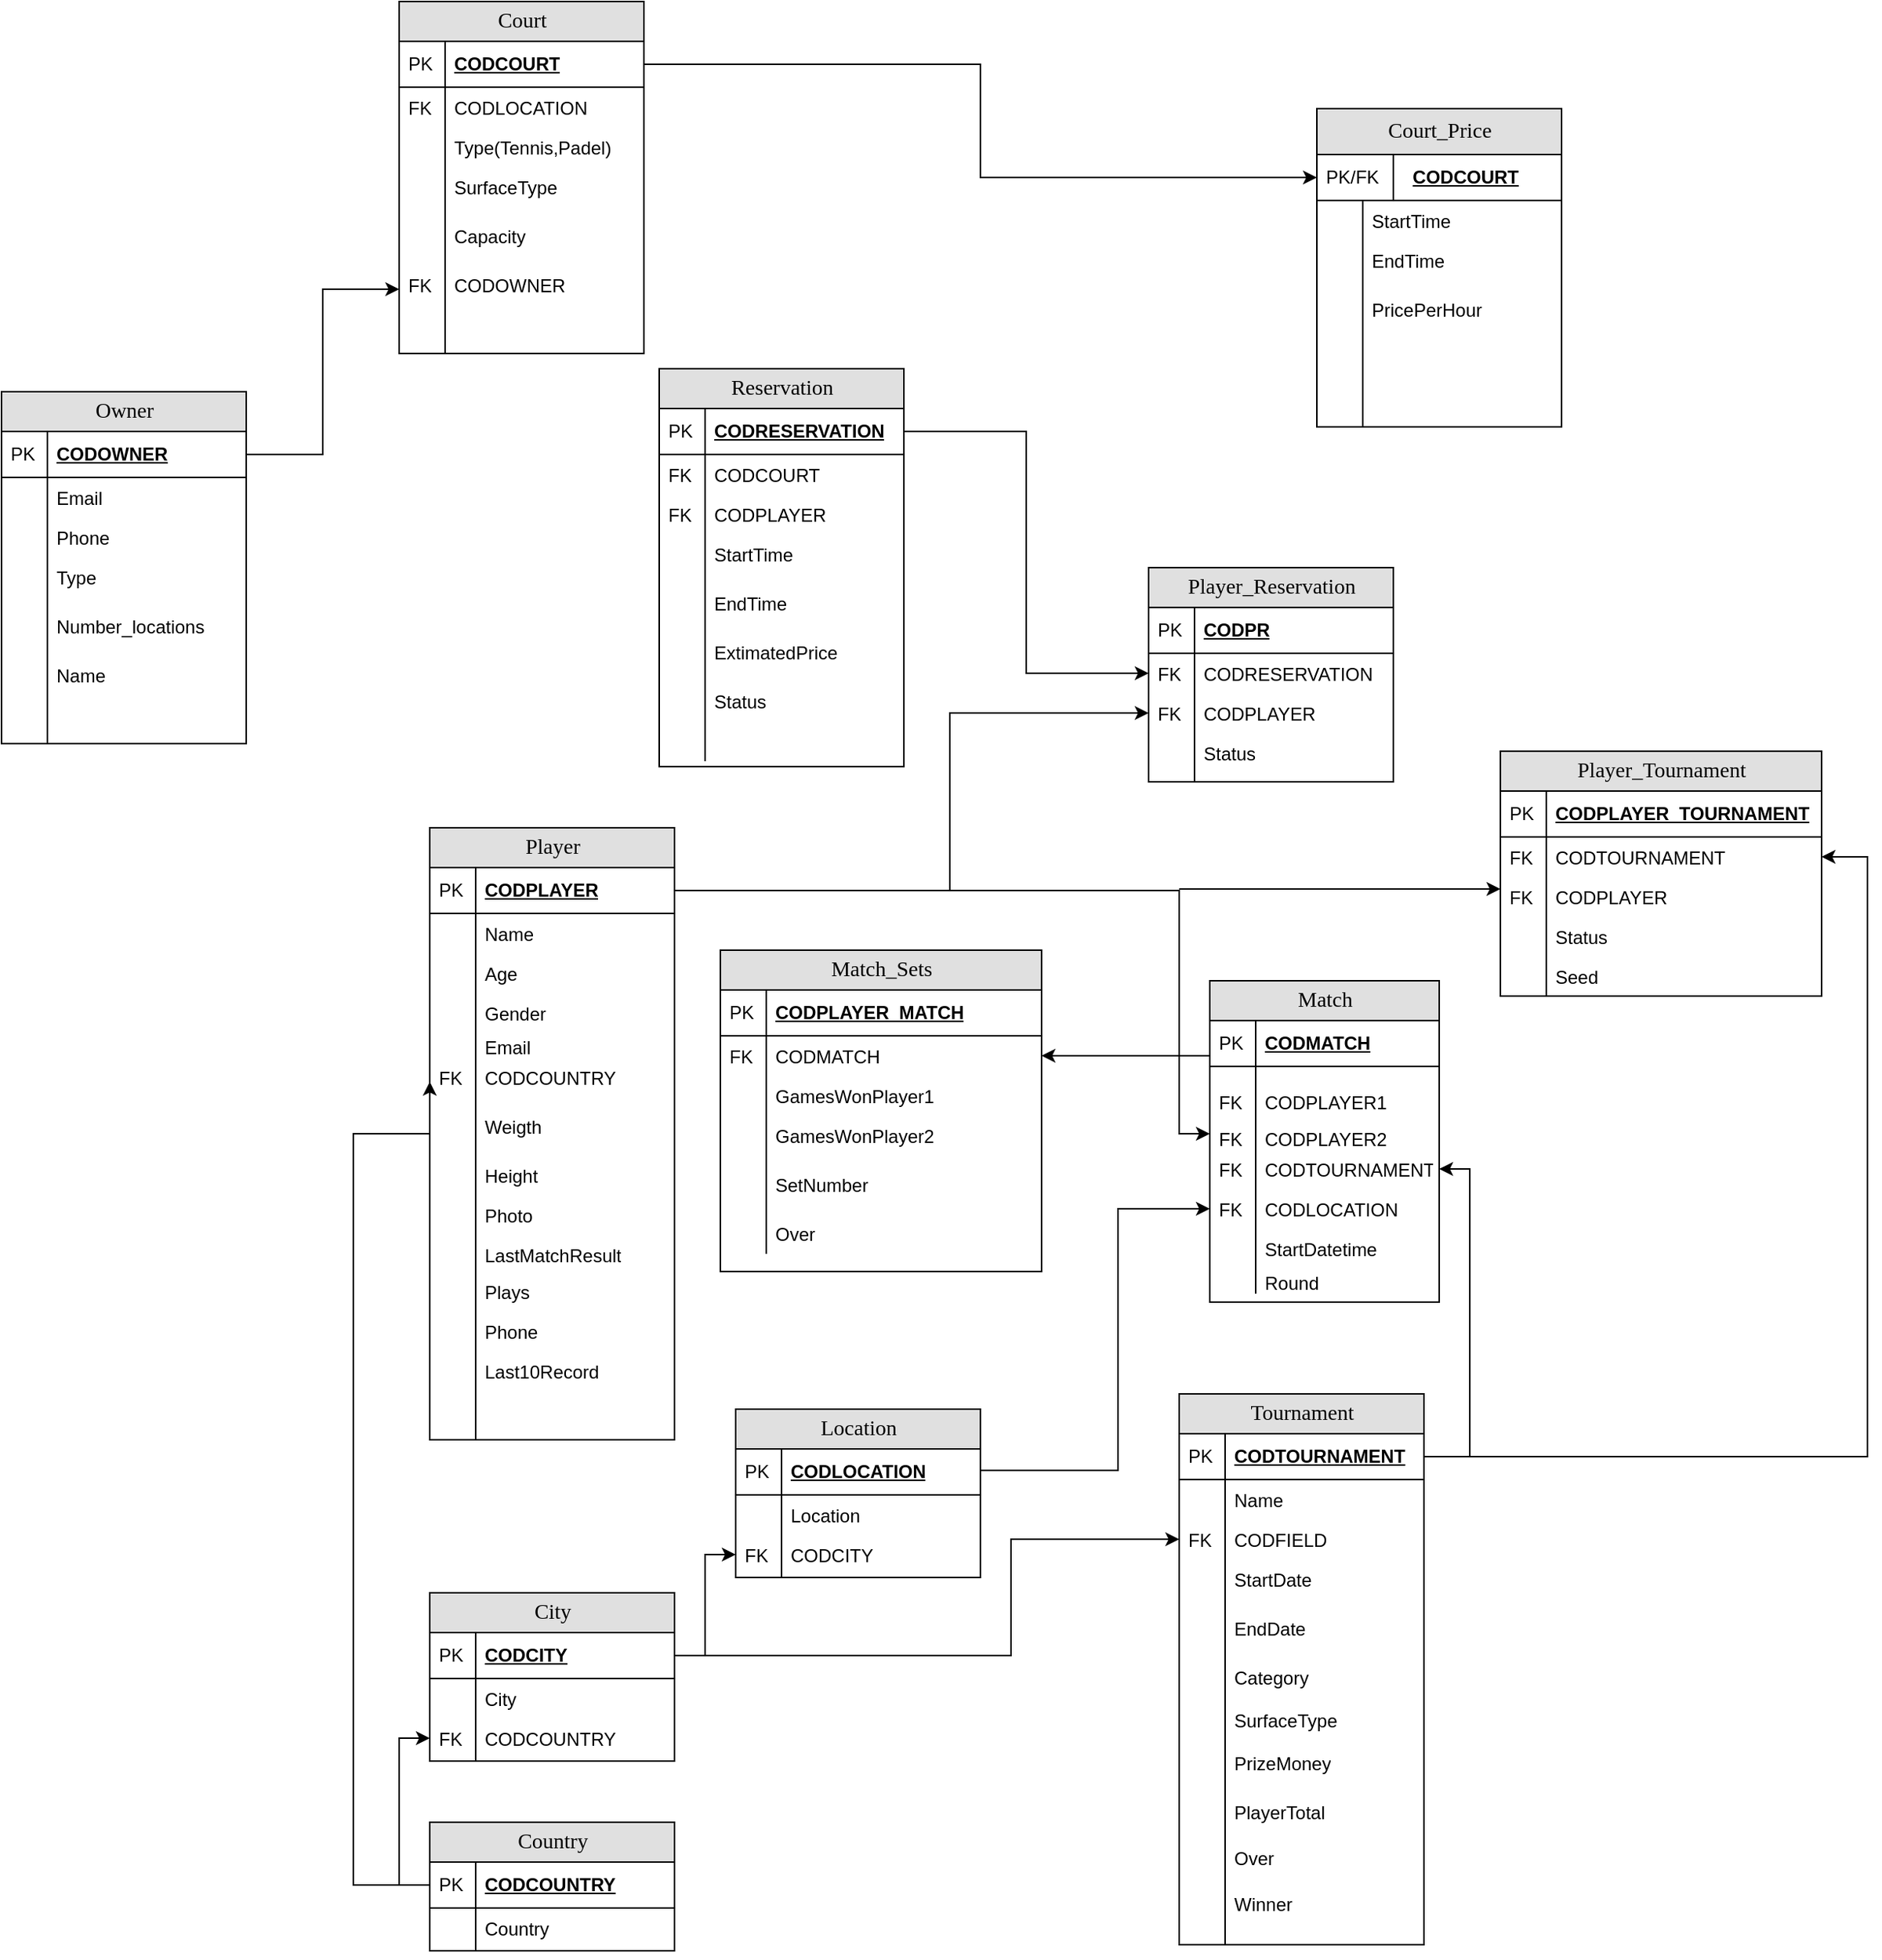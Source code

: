 <mxfile version="24.8.0">
  <diagram name="Page-1" id="e56a1550-8fbb-45ad-956c-1786394a9013">
    <mxGraphModel dx="2534" dy="1630" grid="1" gridSize="10" guides="1" tooltips="1" connect="1" arrows="1" fold="1" page="1" pageScale="1" pageWidth="1100" pageHeight="850" background="none" math="0" shadow="0">
      <root>
        <mxCell id="0" />
        <mxCell id="1" parent="0" />
        <mxCell id="2e49270ec7c68f3f-8" value="Player" style="swimlane;html=1;fontStyle=0;childLayout=stackLayout;horizontal=1;startSize=26;fillColor=#e0e0e0;horizontalStack=0;resizeParent=1;resizeLast=0;collapsible=1;marginBottom=0;swimlaneFillColor=#ffffff;align=center;rounded=0;shadow=0;comic=0;labelBackgroundColor=none;strokeWidth=1;fontFamily=Verdana;fontSize=14;swimlaneLine=1;" parent="1" vertex="1">
          <mxGeometry x="110" y="30" width="160" height="400" as="geometry" />
        </mxCell>
        <mxCell id="2e49270ec7c68f3f-9" value="CODPLAYER" style="shape=partialRectangle;top=0;left=0;right=0;bottom=1;html=1;align=left;verticalAlign=middle;fillColor=none;spacingLeft=34;spacingRight=4;whiteSpace=wrap;overflow=hidden;rotatable=0;points=[[0,0.5],[1,0.5]];portConstraint=eastwest;dropTarget=0;fontStyle=5;" parent="2e49270ec7c68f3f-8" vertex="1">
          <mxGeometry y="26" width="160" height="30" as="geometry" />
        </mxCell>
        <mxCell id="2e49270ec7c68f3f-10" value="PK" style="shape=partialRectangle;top=0;left=0;bottom=0;html=1;fillColor=none;align=left;verticalAlign=middle;spacingLeft=4;spacingRight=4;whiteSpace=wrap;overflow=hidden;rotatable=0;points=[];portConstraint=eastwest;part=1;" parent="2e49270ec7c68f3f-9" vertex="1" connectable="0">
          <mxGeometry width="30" height="30" as="geometry" />
        </mxCell>
        <mxCell id="2e49270ec7c68f3f-11" value="Name" style="shape=partialRectangle;top=0;left=0;right=0;bottom=0;html=1;align=left;verticalAlign=top;fillColor=none;spacingLeft=34;spacingRight=4;whiteSpace=wrap;overflow=hidden;rotatable=0;points=[[0,0.5],[1,0.5]];portConstraint=eastwest;dropTarget=0;" parent="2e49270ec7c68f3f-8" vertex="1">
          <mxGeometry y="56" width="160" height="26" as="geometry" />
        </mxCell>
        <mxCell id="2e49270ec7c68f3f-12" value="" style="shape=partialRectangle;top=0;left=0;bottom=0;html=1;fillColor=none;align=left;verticalAlign=top;spacingLeft=4;spacingRight=4;whiteSpace=wrap;overflow=hidden;rotatable=0;points=[];portConstraint=eastwest;part=1;" parent="2e49270ec7c68f3f-11" vertex="1" connectable="0">
          <mxGeometry width="30" height="26" as="geometry" />
        </mxCell>
        <mxCell id="2e49270ec7c68f3f-13" value="Age" style="shape=partialRectangle;top=0;left=0;right=0;bottom=0;html=1;align=left;verticalAlign=top;fillColor=none;spacingLeft=34;spacingRight=4;whiteSpace=wrap;overflow=hidden;rotatable=0;points=[[0,0.5],[1,0.5]];portConstraint=eastwest;dropTarget=0;" parent="2e49270ec7c68f3f-8" vertex="1">
          <mxGeometry y="82" width="160" height="26" as="geometry" />
        </mxCell>
        <mxCell id="2e49270ec7c68f3f-14" value="" style="shape=partialRectangle;top=0;left=0;bottom=0;html=1;fillColor=none;align=left;verticalAlign=top;spacingLeft=4;spacingRight=4;whiteSpace=wrap;overflow=hidden;rotatable=0;points=[];portConstraint=eastwest;part=1;" parent="2e49270ec7c68f3f-13" vertex="1" connectable="0">
          <mxGeometry width="30" height="26" as="geometry" />
        </mxCell>
        <mxCell id="2e49270ec7c68f3f-15" value="Gender" style="shape=partialRectangle;top=0;left=0;right=0;bottom=0;html=1;align=left;verticalAlign=top;fillColor=none;spacingLeft=34;spacingRight=4;whiteSpace=wrap;overflow=hidden;rotatable=0;points=[[0,0.5],[1,0.5]];portConstraint=eastwest;dropTarget=0;" parent="2e49270ec7c68f3f-8" vertex="1">
          <mxGeometry y="108" width="160" height="22" as="geometry" />
        </mxCell>
        <mxCell id="2e49270ec7c68f3f-16" value="" style="shape=partialRectangle;top=0;left=0;bottom=0;html=1;fillColor=none;align=left;verticalAlign=top;spacingLeft=4;spacingRight=4;whiteSpace=wrap;overflow=hidden;rotatable=0;points=[];portConstraint=eastwest;part=1;" parent="2e49270ec7c68f3f-15" vertex="1" connectable="0">
          <mxGeometry width="30" height="22" as="geometry" />
        </mxCell>
        <mxCell id="2e49270ec7c68f3f-17" value="Email" style="shape=partialRectangle;top=0;left=0;right=0;bottom=0;html=1;align=left;verticalAlign=top;fillColor=none;spacingLeft=34;spacingRight=4;whiteSpace=wrap;overflow=hidden;rotatable=0;points=[[0,0.5],[1,0.5]];portConstraint=eastwest;dropTarget=0;" parent="2e49270ec7c68f3f-8" vertex="1">
          <mxGeometry y="130" width="160" height="20" as="geometry" />
        </mxCell>
        <mxCell id="2e49270ec7c68f3f-18" value="" style="shape=partialRectangle;top=0;left=0;bottom=0;html=1;fillColor=none;align=left;verticalAlign=top;spacingLeft=4;spacingRight=4;whiteSpace=wrap;overflow=hidden;rotatable=0;points=[];portConstraint=eastwest;part=1;" parent="2e49270ec7c68f3f-17" vertex="1" connectable="0">
          <mxGeometry width="30" height="20" as="geometry" />
        </mxCell>
        <mxCell id="Xbs8Fk6A7MNAa8alONFc-90" value="CODCOUNTRY" style="shape=partialRectangle;top=0;left=0;right=0;bottom=0;html=1;align=left;verticalAlign=top;fillColor=none;spacingLeft=34;spacingRight=4;whiteSpace=wrap;overflow=hidden;rotatable=0;points=[[0,0.5],[1,0.5]];portConstraint=eastwest;dropTarget=0;" parent="2e49270ec7c68f3f-8" vertex="1">
          <mxGeometry y="150" width="160" height="32" as="geometry" />
        </mxCell>
        <mxCell id="Xbs8Fk6A7MNAa8alONFc-91" value="FK" style="shape=partialRectangle;top=0;left=0;bottom=0;html=1;fillColor=none;align=left;verticalAlign=top;spacingLeft=4;spacingRight=4;whiteSpace=wrap;overflow=hidden;rotatable=0;points=[];portConstraint=eastwest;part=1;" parent="Xbs8Fk6A7MNAa8alONFc-90" vertex="1" connectable="0">
          <mxGeometry width="30" height="32" as="geometry" />
        </mxCell>
        <mxCell id="Xbs8Fk6A7MNAa8alONFc-92" value="Weigth" style="shape=partialRectangle;top=0;left=0;right=0;bottom=0;html=1;align=left;verticalAlign=top;fillColor=none;spacingLeft=34;spacingRight=4;whiteSpace=wrap;overflow=hidden;rotatable=0;points=[[0,0.5],[1,0.5]];portConstraint=eastwest;dropTarget=0;" parent="2e49270ec7c68f3f-8" vertex="1">
          <mxGeometry y="182" width="160" height="32" as="geometry" />
        </mxCell>
        <mxCell id="Xbs8Fk6A7MNAa8alONFc-93" value="" style="shape=partialRectangle;top=0;left=0;bottom=0;html=1;fillColor=none;align=left;verticalAlign=top;spacingLeft=4;spacingRight=4;whiteSpace=wrap;overflow=hidden;rotatable=0;points=[];portConstraint=eastwest;part=1;" parent="Xbs8Fk6A7MNAa8alONFc-92" vertex="1" connectable="0">
          <mxGeometry width="30" height="32" as="geometry" />
        </mxCell>
        <mxCell id="Xbs8Fk6A7MNAa8alONFc-42" value="Height" style="shape=partialRectangle;top=0;left=0;right=0;bottom=0;html=1;align=left;verticalAlign=top;fillColor=none;spacingLeft=34;spacingRight=4;whiteSpace=wrap;overflow=hidden;rotatable=0;points=[[0,0.5],[1,0.5]];portConstraint=eastwest;dropTarget=0;" parent="2e49270ec7c68f3f-8" vertex="1">
          <mxGeometry y="214" width="160" height="26" as="geometry" />
        </mxCell>
        <mxCell id="Xbs8Fk6A7MNAa8alONFc-43" value="" style="shape=partialRectangle;top=0;left=0;bottom=0;html=1;fillColor=none;align=left;verticalAlign=top;spacingLeft=4;spacingRight=4;whiteSpace=wrap;overflow=hidden;rotatable=0;points=[];portConstraint=eastwest;part=1;" parent="Xbs8Fk6A7MNAa8alONFc-42" vertex="1" connectable="0">
          <mxGeometry width="30" height="26" as="geometry" />
        </mxCell>
        <mxCell id="Xbs8Fk6A7MNAa8alONFc-95" value="Photo" style="shape=partialRectangle;top=0;left=0;right=0;bottom=0;html=1;align=left;verticalAlign=top;fillColor=none;spacingLeft=34;spacingRight=4;whiteSpace=wrap;overflow=hidden;rotatable=0;points=[[0,0.5],[1,0.5]];portConstraint=eastwest;dropTarget=0;" parent="2e49270ec7c68f3f-8" vertex="1">
          <mxGeometry y="240" width="160" height="26" as="geometry" />
        </mxCell>
        <mxCell id="Xbs8Fk6A7MNAa8alONFc-96" value="" style="shape=partialRectangle;top=0;left=0;bottom=0;html=1;fillColor=none;align=left;verticalAlign=top;spacingLeft=4;spacingRight=4;whiteSpace=wrap;overflow=hidden;rotatable=0;points=[];portConstraint=eastwest;part=1;" parent="Xbs8Fk6A7MNAa8alONFc-95" vertex="1" connectable="0">
          <mxGeometry width="30" height="26" as="geometry" />
        </mxCell>
        <mxCell id="Xbs8Fk6A7MNAa8alONFc-120" value="LastMatchResult" style="shape=partialRectangle;top=0;left=0;right=0;bottom=0;html=1;align=left;verticalAlign=top;fillColor=none;spacingLeft=34;spacingRight=4;whiteSpace=wrap;overflow=hidden;rotatable=0;points=[[0,0.5],[1,0.5]];portConstraint=eastwest;dropTarget=0;" parent="2e49270ec7c68f3f-8" vertex="1">
          <mxGeometry y="266" width="160" height="24" as="geometry" />
        </mxCell>
        <mxCell id="Xbs8Fk6A7MNAa8alONFc-121" value="" style="shape=partialRectangle;top=0;left=0;bottom=0;html=1;fillColor=none;align=left;verticalAlign=top;spacingLeft=4;spacingRight=4;whiteSpace=wrap;overflow=hidden;rotatable=0;points=[];portConstraint=eastwest;part=1;" parent="Xbs8Fk6A7MNAa8alONFc-120" vertex="1" connectable="0">
          <mxGeometry width="30" height="24" as="geometry" />
        </mxCell>
        <mxCell id="Xbs8Fk6A7MNAa8alONFc-122" value="Plays" style="shape=partialRectangle;top=0;left=0;right=0;bottom=0;html=1;align=left;verticalAlign=top;fillColor=none;spacingLeft=34;spacingRight=4;whiteSpace=wrap;overflow=hidden;rotatable=0;points=[[0,0.5],[1,0.5]];portConstraint=eastwest;dropTarget=0;" parent="2e49270ec7c68f3f-8" vertex="1">
          <mxGeometry y="290" width="160" height="26" as="geometry" />
        </mxCell>
        <mxCell id="Xbs8Fk6A7MNAa8alONFc-123" value="" style="shape=partialRectangle;top=0;left=0;bottom=0;html=1;fillColor=none;align=left;verticalAlign=top;spacingLeft=4;spacingRight=4;whiteSpace=wrap;overflow=hidden;rotatable=0;points=[];portConstraint=eastwest;part=1;" parent="Xbs8Fk6A7MNAa8alONFc-122" vertex="1" connectable="0">
          <mxGeometry width="30" height="26" as="geometry" />
        </mxCell>
        <mxCell id="yneZYwxSXbuqcWXwDY15-3" value="Phone" style="shape=partialRectangle;top=0;left=0;right=0;bottom=0;html=1;align=left;verticalAlign=top;fillColor=none;spacingLeft=34;spacingRight=4;whiteSpace=wrap;overflow=hidden;rotatable=0;points=[[0,0.5],[1,0.5]];portConstraint=eastwest;dropTarget=0;" vertex="1" parent="2e49270ec7c68f3f-8">
          <mxGeometry y="316" width="160" height="26" as="geometry" />
        </mxCell>
        <mxCell id="yneZYwxSXbuqcWXwDY15-4" value="" style="shape=partialRectangle;top=0;left=0;bottom=0;html=1;fillColor=none;align=left;verticalAlign=top;spacingLeft=4;spacingRight=4;whiteSpace=wrap;overflow=hidden;rotatable=0;points=[];portConstraint=eastwest;part=1;" vertex="1" connectable="0" parent="yneZYwxSXbuqcWXwDY15-3">
          <mxGeometry width="30" height="26" as="geometry" />
        </mxCell>
        <mxCell id="Xbs8Fk6A7MNAa8alONFc-40" value="Last10Record" style="shape=partialRectangle;top=0;left=0;right=0;bottom=0;html=1;align=left;verticalAlign=top;fillColor=none;spacingLeft=34;spacingRight=4;whiteSpace=wrap;overflow=hidden;rotatable=0;points=[[0,0.5],[1,0.5]];portConstraint=eastwest;dropTarget=0;" parent="2e49270ec7c68f3f-8" vertex="1">
          <mxGeometry y="342" width="160" height="32" as="geometry" />
        </mxCell>
        <mxCell id="Xbs8Fk6A7MNAa8alONFc-41" value="" style="shape=partialRectangle;top=0;left=0;bottom=0;html=1;fillColor=none;align=left;verticalAlign=top;spacingLeft=4;spacingRight=4;whiteSpace=wrap;overflow=hidden;rotatable=0;points=[];portConstraint=eastwest;part=1;" parent="Xbs8Fk6A7MNAa8alONFc-40" vertex="1" connectable="0">
          <mxGeometry width="30" height="32" as="geometry" />
        </mxCell>
        <mxCell id="yneZYwxSXbuqcWXwDY15-5" value="" style="shape=partialRectangle;top=0;left=0;right=0;bottom=0;html=1;align=left;verticalAlign=top;fillColor=none;spacingLeft=34;spacingRight=4;whiteSpace=wrap;overflow=hidden;rotatable=0;points=[[0,0.5],[1,0.5]];portConstraint=eastwest;dropTarget=0;" vertex="1" parent="2e49270ec7c68f3f-8">
          <mxGeometry y="374" width="160" height="26" as="geometry" />
        </mxCell>
        <mxCell id="yneZYwxSXbuqcWXwDY15-6" value="" style="shape=partialRectangle;top=0;left=0;bottom=0;html=1;fillColor=none;align=left;verticalAlign=top;spacingLeft=4;spacingRight=4;whiteSpace=wrap;overflow=hidden;rotatable=0;points=[];portConstraint=eastwest;part=1;" vertex="1" connectable="0" parent="yneZYwxSXbuqcWXwDY15-5">
          <mxGeometry width="30" height="26" as="geometry" />
        </mxCell>
        <mxCell id="2e49270ec7c68f3f-30" value="Player_Tournament" style="swimlane;html=1;fontStyle=0;childLayout=stackLayout;horizontal=1;startSize=26;fillColor=#e0e0e0;horizontalStack=0;resizeParent=1;resizeLast=0;collapsible=1;marginBottom=0;swimlaneFillColor=#ffffff;align=center;rounded=0;shadow=0;comic=0;labelBackgroundColor=none;strokeWidth=1;fontFamily=Verdana;fontSize=14" parent="1" vertex="1">
          <mxGeometry x="810" y="-20" width="210" height="160" as="geometry" />
        </mxCell>
        <mxCell id="2e49270ec7c68f3f-31" value="CODPLAYER_TOURNAMENT" style="shape=partialRectangle;top=0;left=0;right=0;bottom=1;html=1;align=left;verticalAlign=middle;fillColor=none;spacingLeft=34;spacingRight=4;whiteSpace=wrap;overflow=hidden;rotatable=0;points=[[0,0.5],[1,0.5]];portConstraint=eastwest;dropTarget=0;fontStyle=5;" parent="2e49270ec7c68f3f-30" vertex="1">
          <mxGeometry y="26" width="210" height="30" as="geometry" />
        </mxCell>
        <mxCell id="2e49270ec7c68f3f-32" value="PK" style="shape=partialRectangle;top=0;left=0;bottom=0;html=1;fillColor=none;align=left;verticalAlign=middle;spacingLeft=4;spacingRight=4;whiteSpace=wrap;overflow=hidden;rotatable=0;points=[];portConstraint=eastwest;part=1;" parent="2e49270ec7c68f3f-31" vertex="1" connectable="0">
          <mxGeometry width="30" height="30" as="geometry" />
        </mxCell>
        <mxCell id="2e49270ec7c68f3f-33" value="CODTOURNAMENT" style="shape=partialRectangle;top=0;left=0;right=0;bottom=0;html=1;align=left;verticalAlign=top;fillColor=none;spacingLeft=34;spacingRight=4;whiteSpace=wrap;overflow=hidden;rotatable=0;points=[[0,0.5],[1,0.5]];portConstraint=eastwest;dropTarget=0;" parent="2e49270ec7c68f3f-30" vertex="1">
          <mxGeometry y="56" width="210" height="26" as="geometry" />
        </mxCell>
        <mxCell id="2e49270ec7c68f3f-34" value="FK" style="shape=partialRectangle;top=0;left=0;bottom=0;html=1;fillColor=none;align=left;verticalAlign=top;spacingLeft=4;spacingRight=4;whiteSpace=wrap;overflow=hidden;rotatable=0;points=[];portConstraint=eastwest;part=1;" parent="2e49270ec7c68f3f-33" vertex="1" connectable="0">
          <mxGeometry width="30" height="26" as="geometry" />
        </mxCell>
        <mxCell id="2e49270ec7c68f3f-35" value="CODPLAYER" style="shape=partialRectangle;top=0;left=0;right=0;bottom=0;html=1;align=left;verticalAlign=top;fillColor=none;spacingLeft=34;spacingRight=4;whiteSpace=wrap;overflow=hidden;rotatable=0;points=[[0,0.5],[1,0.5]];portConstraint=eastwest;dropTarget=0;" parent="2e49270ec7c68f3f-30" vertex="1">
          <mxGeometry y="82" width="210" height="26" as="geometry" />
        </mxCell>
        <mxCell id="2e49270ec7c68f3f-36" value="FK" style="shape=partialRectangle;top=0;left=0;bottom=0;html=1;fillColor=none;align=left;verticalAlign=top;spacingLeft=4;spacingRight=4;whiteSpace=wrap;overflow=hidden;rotatable=0;points=[];portConstraint=eastwest;part=1;" parent="2e49270ec7c68f3f-35" vertex="1" connectable="0">
          <mxGeometry width="30" height="26" as="geometry" />
        </mxCell>
        <mxCell id="2e49270ec7c68f3f-37" value="Status" style="shape=partialRectangle;top=0;left=0;right=0;bottom=0;html=1;align=left;verticalAlign=top;fillColor=none;spacingLeft=34;spacingRight=4;whiteSpace=wrap;overflow=hidden;rotatable=0;points=[[0,0.5],[1,0.5]];portConstraint=eastwest;dropTarget=0;" parent="2e49270ec7c68f3f-30" vertex="1">
          <mxGeometry y="108" width="210" height="26" as="geometry" />
        </mxCell>
        <mxCell id="2e49270ec7c68f3f-38" value="" style="shape=partialRectangle;top=0;left=0;bottom=0;html=1;fillColor=none;align=left;verticalAlign=top;spacingLeft=4;spacingRight=4;whiteSpace=wrap;overflow=hidden;rotatable=0;points=[];portConstraint=eastwest;part=1;" parent="2e49270ec7c68f3f-37" vertex="1" connectable="0">
          <mxGeometry width="30" height="26" as="geometry" />
        </mxCell>
        <mxCell id="2e49270ec7c68f3f-39" value="Seed" style="shape=partialRectangle;top=0;left=0;right=0;bottom=0;html=1;align=left;verticalAlign=top;fillColor=none;spacingLeft=34;spacingRight=4;whiteSpace=wrap;overflow=hidden;rotatable=0;points=[[0,0.5],[1,0.5]];portConstraint=eastwest;dropTarget=0;" parent="2e49270ec7c68f3f-30" vertex="1">
          <mxGeometry y="134" width="210" height="26" as="geometry" />
        </mxCell>
        <mxCell id="2e49270ec7c68f3f-40" value="" style="shape=partialRectangle;top=0;left=0;bottom=0;html=1;fillColor=none;align=left;verticalAlign=top;spacingLeft=4;spacingRight=4;whiteSpace=wrap;overflow=hidden;rotatable=0;points=[];portConstraint=eastwest;part=1;" parent="2e49270ec7c68f3f-39" vertex="1" connectable="0">
          <mxGeometry width="30" height="26" as="geometry" />
        </mxCell>
        <mxCell id="Xbs8Fk6A7MNAa8alONFc-1" value="City" style="swimlane;html=1;fontStyle=0;childLayout=stackLayout;horizontal=1;startSize=26;fillColor=#e0e0e0;horizontalStack=0;resizeParent=1;resizeLast=0;collapsible=1;marginBottom=0;swimlaneFillColor=#ffffff;align=center;rounded=0;shadow=0;comic=0;labelBackgroundColor=none;strokeWidth=1;fontFamily=Verdana;fontSize=14;swimlaneLine=1;" parent="1" vertex="1">
          <mxGeometry x="110" y="530" width="160" height="110" as="geometry" />
        </mxCell>
        <mxCell id="Xbs8Fk6A7MNAa8alONFc-2" value="CODCITY" style="shape=partialRectangle;top=0;left=0;right=0;bottom=1;html=1;align=left;verticalAlign=middle;fillColor=none;spacingLeft=34;spacingRight=4;whiteSpace=wrap;overflow=hidden;rotatable=0;points=[[0,0.5],[1,0.5]];portConstraint=eastwest;dropTarget=0;fontStyle=5;" parent="Xbs8Fk6A7MNAa8alONFc-1" vertex="1">
          <mxGeometry y="26" width="160" height="30" as="geometry" />
        </mxCell>
        <mxCell id="Xbs8Fk6A7MNAa8alONFc-3" value="PK" style="shape=partialRectangle;top=0;left=0;bottom=0;html=1;fillColor=none;align=left;verticalAlign=middle;spacingLeft=4;spacingRight=4;whiteSpace=wrap;overflow=hidden;rotatable=0;points=[];portConstraint=eastwest;part=1;" parent="Xbs8Fk6A7MNAa8alONFc-2" vertex="1" connectable="0">
          <mxGeometry width="30" height="30" as="geometry" />
        </mxCell>
        <mxCell id="Xbs8Fk6A7MNAa8alONFc-4" value="City" style="shape=partialRectangle;top=0;left=0;right=0;bottom=0;html=1;align=left;verticalAlign=top;fillColor=none;spacingLeft=34;spacingRight=4;whiteSpace=wrap;overflow=hidden;rotatable=0;points=[[0,0.5],[1,0.5]];portConstraint=eastwest;dropTarget=0;" parent="Xbs8Fk6A7MNAa8alONFc-1" vertex="1">
          <mxGeometry y="56" width="160" height="26" as="geometry" />
        </mxCell>
        <mxCell id="Xbs8Fk6A7MNAa8alONFc-5" value="" style="shape=partialRectangle;top=0;left=0;bottom=0;html=1;fillColor=none;align=left;verticalAlign=top;spacingLeft=4;spacingRight=4;whiteSpace=wrap;overflow=hidden;rotatable=0;points=[];portConstraint=eastwest;part=1;" parent="Xbs8Fk6A7MNAa8alONFc-4" vertex="1" connectable="0">
          <mxGeometry width="30" height="26" as="geometry" />
        </mxCell>
        <mxCell id="Xbs8Fk6A7MNAa8alONFc-6" value="CODCOUNTRY" style="shape=partialRectangle;top=0;left=0;right=0;bottom=0;html=1;align=left;verticalAlign=top;fillColor=none;spacingLeft=34;spacingRight=4;whiteSpace=wrap;overflow=hidden;rotatable=0;points=[[0,0.5],[1,0.5]];portConstraint=eastwest;dropTarget=0;" parent="Xbs8Fk6A7MNAa8alONFc-1" vertex="1">
          <mxGeometry y="82" width="160" height="26" as="geometry" />
        </mxCell>
        <mxCell id="Xbs8Fk6A7MNAa8alONFc-7" value="FK" style="shape=partialRectangle;top=0;left=0;bottom=0;html=1;fillColor=none;align=left;verticalAlign=top;spacingLeft=4;spacingRight=4;whiteSpace=wrap;overflow=hidden;rotatable=0;points=[];portConstraint=eastwest;part=1;" parent="Xbs8Fk6A7MNAa8alONFc-6" vertex="1" connectable="0">
          <mxGeometry width="30" height="26" as="geometry" />
        </mxCell>
        <mxCell id="Xbs8Fk6A7MNAa8alONFc-8" value="row 3" style="shape=partialRectangle;top=0;left=0;right=0;bottom=0;html=1;align=left;verticalAlign=top;fillColor=none;spacingLeft=34;spacingRight=4;whiteSpace=wrap;overflow=hidden;rotatable=0;points=[[0,0.5],[1,0.5]];portConstraint=eastwest;dropTarget=0;" parent="Xbs8Fk6A7MNAa8alONFc-1" vertex="1">
          <mxGeometry y="108" width="160" height="2" as="geometry" />
        </mxCell>
        <mxCell id="Xbs8Fk6A7MNAa8alONFc-9" value="" style="shape=partialRectangle;top=0;left=0;bottom=0;html=1;fillColor=none;align=left;verticalAlign=top;spacingLeft=4;spacingRight=4;whiteSpace=wrap;overflow=hidden;rotatable=0;points=[];portConstraint=eastwest;part=1;" parent="Xbs8Fk6A7MNAa8alONFc-8" vertex="1" connectable="0">
          <mxGeometry width="30" height="2" as="geometry" />
        </mxCell>
        <mxCell id="Xbs8Fk6A7MNAa8alONFc-22" style="edgeStyle=orthogonalEdgeStyle;rounded=0;orthogonalLoop=1;jettySize=auto;html=1;entryX=0;entryY=0.5;entryDx=0;entryDy=0;exitX=0;exitY=0.5;exitDx=0;exitDy=0;" parent="1" source="Xbs8Fk6A7MNAa8alONFc-13" target="Xbs8Fk6A7MNAa8alONFc-6" edge="1">
          <mxGeometry relative="1" as="geometry" />
        </mxCell>
        <mxCell id="Xbs8Fk6A7MNAa8alONFc-12" value="Country" style="swimlane;html=1;fontStyle=0;childLayout=stackLayout;horizontal=1;startSize=26;fillColor=#e0e0e0;horizontalStack=0;resizeParent=1;resizeLast=0;collapsible=1;marginBottom=0;swimlaneFillColor=#ffffff;align=center;rounded=0;shadow=0;comic=0;labelBackgroundColor=none;strokeWidth=1;fontFamily=Verdana;fontSize=14;swimlaneLine=1;" parent="1" vertex="1">
          <mxGeometry x="110" y="680" width="160" height="84" as="geometry" />
        </mxCell>
        <mxCell id="Xbs8Fk6A7MNAa8alONFc-13" value="CODCOUNTRY" style="shape=partialRectangle;top=0;left=0;right=0;bottom=1;html=1;align=left;verticalAlign=middle;fillColor=none;spacingLeft=34;spacingRight=4;whiteSpace=wrap;overflow=hidden;rotatable=0;points=[[0,0.5],[1,0.5]];portConstraint=eastwest;dropTarget=0;fontStyle=5;" parent="Xbs8Fk6A7MNAa8alONFc-12" vertex="1">
          <mxGeometry y="26" width="160" height="30" as="geometry" />
        </mxCell>
        <mxCell id="Xbs8Fk6A7MNAa8alONFc-14" value="PK" style="shape=partialRectangle;top=0;left=0;bottom=0;html=1;fillColor=none;align=left;verticalAlign=middle;spacingLeft=4;spacingRight=4;whiteSpace=wrap;overflow=hidden;rotatable=0;points=[];portConstraint=eastwest;part=1;" parent="Xbs8Fk6A7MNAa8alONFc-13" vertex="1" connectable="0">
          <mxGeometry width="30" height="30" as="geometry" />
        </mxCell>
        <mxCell id="Xbs8Fk6A7MNAa8alONFc-15" value="Country" style="shape=partialRectangle;top=0;left=0;right=0;bottom=0;html=1;align=left;verticalAlign=top;fillColor=none;spacingLeft=34;spacingRight=4;whiteSpace=wrap;overflow=hidden;rotatable=0;points=[[0,0.5],[1,0.5]];portConstraint=eastwest;dropTarget=0;" parent="Xbs8Fk6A7MNAa8alONFc-12" vertex="1">
          <mxGeometry y="56" width="160" height="26" as="geometry" />
        </mxCell>
        <mxCell id="Xbs8Fk6A7MNAa8alONFc-16" value="" style="shape=partialRectangle;top=0;left=0;bottom=0;html=1;fillColor=none;align=left;verticalAlign=top;spacingLeft=4;spacingRight=4;whiteSpace=wrap;overflow=hidden;rotatable=0;points=[];portConstraint=eastwest;part=1;" parent="Xbs8Fk6A7MNAa8alONFc-15" vertex="1" connectable="0">
          <mxGeometry width="30" height="26" as="geometry" />
        </mxCell>
        <mxCell id="Xbs8Fk6A7MNAa8alONFc-19" value="row 3" style="shape=partialRectangle;top=0;left=0;right=0;bottom=0;html=1;align=left;verticalAlign=top;fillColor=none;spacingLeft=34;spacingRight=4;whiteSpace=wrap;overflow=hidden;rotatable=0;points=[[0,0.5],[1,0.5]];portConstraint=eastwest;dropTarget=0;" parent="Xbs8Fk6A7MNAa8alONFc-12" vertex="1">
          <mxGeometry y="82" width="160" height="2" as="geometry" />
        </mxCell>
        <mxCell id="Xbs8Fk6A7MNAa8alONFc-20" value="" style="shape=partialRectangle;top=0;left=0;bottom=0;html=1;fillColor=none;align=left;verticalAlign=top;spacingLeft=4;spacingRight=4;whiteSpace=wrap;overflow=hidden;rotatable=0;points=[];portConstraint=eastwest;part=1;" parent="Xbs8Fk6A7MNAa8alONFc-19" vertex="1" connectable="0">
          <mxGeometry width="30" height="2" as="geometry" />
        </mxCell>
        <mxCell id="Xbs8Fk6A7MNAa8alONFc-23" value="Location" style="swimlane;html=1;fontStyle=0;childLayout=stackLayout;horizontal=1;startSize=26;fillColor=#e0e0e0;horizontalStack=0;resizeParent=1;resizeLast=0;collapsible=1;marginBottom=0;swimlaneFillColor=#ffffff;align=center;rounded=0;shadow=0;comic=0;labelBackgroundColor=none;strokeWidth=1;fontFamily=Verdana;fontSize=14;swimlaneLine=1;" parent="1" vertex="1">
          <mxGeometry x="310" y="410" width="160" height="110" as="geometry" />
        </mxCell>
        <mxCell id="Xbs8Fk6A7MNAa8alONFc-24" value="CODLOCATION" style="shape=partialRectangle;top=0;left=0;right=0;bottom=1;html=1;align=left;verticalAlign=middle;fillColor=none;spacingLeft=34;spacingRight=4;whiteSpace=wrap;overflow=hidden;rotatable=0;points=[[0,0.5],[1,0.5]];portConstraint=eastwest;dropTarget=0;fontStyle=5;" parent="Xbs8Fk6A7MNAa8alONFc-23" vertex="1">
          <mxGeometry y="26" width="160" height="30" as="geometry" />
        </mxCell>
        <mxCell id="Xbs8Fk6A7MNAa8alONFc-25" value="PK" style="shape=partialRectangle;top=0;left=0;bottom=0;html=1;fillColor=none;align=left;verticalAlign=middle;spacingLeft=4;spacingRight=4;whiteSpace=wrap;overflow=hidden;rotatable=0;points=[];portConstraint=eastwest;part=1;" parent="Xbs8Fk6A7MNAa8alONFc-24" vertex="1" connectable="0">
          <mxGeometry width="30" height="30" as="geometry" />
        </mxCell>
        <mxCell id="Xbs8Fk6A7MNAa8alONFc-26" value="Location" style="shape=partialRectangle;top=0;left=0;right=0;bottom=0;html=1;align=left;verticalAlign=top;fillColor=none;spacingLeft=34;spacingRight=4;whiteSpace=wrap;overflow=hidden;rotatable=0;points=[[0,0.5],[1,0.5]];portConstraint=eastwest;dropTarget=0;" parent="Xbs8Fk6A7MNAa8alONFc-23" vertex="1">
          <mxGeometry y="56" width="160" height="26" as="geometry" />
        </mxCell>
        <mxCell id="Xbs8Fk6A7MNAa8alONFc-27" value="" style="shape=partialRectangle;top=0;left=0;bottom=0;html=1;fillColor=none;align=left;verticalAlign=top;spacingLeft=4;spacingRight=4;whiteSpace=wrap;overflow=hidden;rotatable=0;points=[];portConstraint=eastwest;part=1;" parent="Xbs8Fk6A7MNAa8alONFc-26" vertex="1" connectable="0">
          <mxGeometry width="30" height="26" as="geometry" />
        </mxCell>
        <mxCell id="Xbs8Fk6A7MNAa8alONFc-28" value="CODCITY" style="shape=partialRectangle;top=0;left=0;right=0;bottom=0;html=1;align=left;verticalAlign=top;fillColor=none;spacingLeft=34;spacingRight=4;whiteSpace=wrap;overflow=hidden;rotatable=0;points=[[0,0.5],[1,0.5]];portConstraint=eastwest;dropTarget=0;" parent="Xbs8Fk6A7MNAa8alONFc-23" vertex="1">
          <mxGeometry y="82" width="160" height="26" as="geometry" />
        </mxCell>
        <mxCell id="Xbs8Fk6A7MNAa8alONFc-29" value="FK" style="shape=partialRectangle;top=0;left=0;bottom=0;html=1;fillColor=none;align=left;verticalAlign=top;spacingLeft=4;spacingRight=4;whiteSpace=wrap;overflow=hidden;rotatable=0;points=[];portConstraint=eastwest;part=1;" parent="Xbs8Fk6A7MNAa8alONFc-28" vertex="1" connectable="0">
          <mxGeometry width="30" height="26" as="geometry" />
        </mxCell>
        <mxCell id="Xbs8Fk6A7MNAa8alONFc-30" value="row 3" style="shape=partialRectangle;top=0;left=0;right=0;bottom=0;html=1;align=left;verticalAlign=top;fillColor=none;spacingLeft=34;spacingRight=4;whiteSpace=wrap;overflow=hidden;rotatable=0;points=[[0,0.5],[1,0.5]];portConstraint=eastwest;dropTarget=0;" parent="Xbs8Fk6A7MNAa8alONFc-23" vertex="1">
          <mxGeometry y="108" width="160" height="2" as="geometry" />
        </mxCell>
        <mxCell id="Xbs8Fk6A7MNAa8alONFc-31" value="" style="shape=partialRectangle;top=0;left=0;bottom=0;html=1;fillColor=none;align=left;verticalAlign=top;spacingLeft=4;spacingRight=4;whiteSpace=wrap;overflow=hidden;rotatable=0;points=[];portConstraint=eastwest;part=1;" parent="Xbs8Fk6A7MNAa8alONFc-30" vertex="1" connectable="0">
          <mxGeometry width="30" height="2" as="geometry" />
        </mxCell>
        <mxCell id="Xbs8Fk6A7MNAa8alONFc-32" style="edgeStyle=orthogonalEdgeStyle;rounded=0;orthogonalLoop=1;jettySize=auto;html=1;entryX=0;entryY=0.5;entryDx=0;entryDy=0;" parent="1" source="Xbs8Fk6A7MNAa8alONFc-2" target="Xbs8Fk6A7MNAa8alONFc-28" edge="1">
          <mxGeometry relative="1" as="geometry" />
        </mxCell>
        <mxCell id="Xbs8Fk6A7MNAa8alONFc-45" value="Tournament" style="swimlane;html=1;fontStyle=0;childLayout=stackLayout;horizontal=1;startSize=26;fillColor=#e0e0e0;horizontalStack=0;resizeParent=1;resizeLast=0;collapsible=1;marginBottom=0;swimlaneFillColor=#ffffff;align=center;rounded=0;shadow=0;comic=0;labelBackgroundColor=none;strokeWidth=1;fontFamily=Verdana;fontSize=14;swimlaneLine=1;" parent="1" vertex="1">
          <mxGeometry x="600" y="400" width="160" height="360" as="geometry" />
        </mxCell>
        <mxCell id="Xbs8Fk6A7MNAa8alONFc-46" value="CODTOURNAMENT" style="shape=partialRectangle;top=0;left=0;right=0;bottom=1;html=1;align=left;verticalAlign=middle;fillColor=none;spacingLeft=34;spacingRight=4;whiteSpace=wrap;overflow=hidden;rotatable=0;points=[[0,0.5],[1,0.5]];portConstraint=eastwest;dropTarget=0;fontStyle=5;" parent="Xbs8Fk6A7MNAa8alONFc-45" vertex="1">
          <mxGeometry y="26" width="160" height="30" as="geometry" />
        </mxCell>
        <mxCell id="Xbs8Fk6A7MNAa8alONFc-47" value="PK" style="shape=partialRectangle;top=0;left=0;bottom=0;html=1;fillColor=none;align=left;verticalAlign=middle;spacingLeft=4;spacingRight=4;whiteSpace=wrap;overflow=hidden;rotatable=0;points=[];portConstraint=eastwest;part=1;" parent="Xbs8Fk6A7MNAa8alONFc-46" vertex="1" connectable="0">
          <mxGeometry width="30" height="30" as="geometry" />
        </mxCell>
        <mxCell id="Xbs8Fk6A7MNAa8alONFc-48" value="Name" style="shape=partialRectangle;top=0;left=0;right=0;bottom=0;html=1;align=left;verticalAlign=top;fillColor=none;spacingLeft=34;spacingRight=4;whiteSpace=wrap;overflow=hidden;rotatable=0;points=[[0,0.5],[1,0.5]];portConstraint=eastwest;dropTarget=0;" parent="Xbs8Fk6A7MNAa8alONFc-45" vertex="1">
          <mxGeometry y="56" width="160" height="26" as="geometry" />
        </mxCell>
        <mxCell id="Xbs8Fk6A7MNAa8alONFc-49" value="" style="shape=partialRectangle;top=0;left=0;bottom=0;html=1;fillColor=none;align=left;verticalAlign=top;spacingLeft=4;spacingRight=4;whiteSpace=wrap;overflow=hidden;rotatable=0;points=[];portConstraint=eastwest;part=1;" parent="Xbs8Fk6A7MNAa8alONFc-48" vertex="1" connectable="0">
          <mxGeometry width="30" height="26" as="geometry" />
        </mxCell>
        <mxCell id="Xbs8Fk6A7MNAa8alONFc-50" value="CODFIELD" style="shape=partialRectangle;top=0;left=0;right=0;bottom=0;html=1;align=left;verticalAlign=top;fillColor=none;spacingLeft=34;spacingRight=4;whiteSpace=wrap;overflow=hidden;rotatable=0;points=[[0,0.5],[1,0.5]];portConstraint=eastwest;dropTarget=0;" parent="Xbs8Fk6A7MNAa8alONFc-45" vertex="1">
          <mxGeometry y="82" width="160" height="26" as="geometry" />
        </mxCell>
        <mxCell id="Xbs8Fk6A7MNAa8alONFc-51" value="FK" style="shape=partialRectangle;top=0;left=0;bottom=0;html=1;fillColor=none;align=left;verticalAlign=top;spacingLeft=4;spacingRight=4;whiteSpace=wrap;overflow=hidden;rotatable=0;points=[];portConstraint=eastwest;part=1;" parent="Xbs8Fk6A7MNAa8alONFc-50" vertex="1" connectable="0">
          <mxGeometry width="30" height="26" as="geometry" />
        </mxCell>
        <mxCell id="Xbs8Fk6A7MNAa8alONFc-52" value="StartDate" style="shape=partialRectangle;top=0;left=0;right=0;bottom=0;html=1;align=left;verticalAlign=top;fillColor=none;spacingLeft=34;spacingRight=4;whiteSpace=wrap;overflow=hidden;rotatable=0;points=[[0,0.5],[1,0.5]];portConstraint=eastwest;dropTarget=0;" parent="Xbs8Fk6A7MNAa8alONFc-45" vertex="1">
          <mxGeometry y="108" width="160" height="22" as="geometry" />
        </mxCell>
        <mxCell id="Xbs8Fk6A7MNAa8alONFc-53" value="" style="shape=partialRectangle;top=0;left=0;bottom=0;html=1;fillColor=none;align=left;verticalAlign=top;spacingLeft=4;spacingRight=4;whiteSpace=wrap;overflow=hidden;rotatable=0;points=[];portConstraint=eastwest;part=1;" parent="Xbs8Fk6A7MNAa8alONFc-52" vertex="1" connectable="0">
          <mxGeometry width="30" height="22" as="geometry" />
        </mxCell>
        <mxCell id="Xbs8Fk6A7MNAa8alONFc-54" value="" style="shape=partialRectangle;top=0;left=0;right=0;bottom=0;html=1;align=left;verticalAlign=top;fillColor=none;spacingLeft=34;spacingRight=4;whiteSpace=wrap;overflow=hidden;rotatable=0;points=[[0,0.5],[1,0.5]];portConstraint=eastwest;dropTarget=0;" parent="Xbs8Fk6A7MNAa8alONFc-45" vertex="1">
          <mxGeometry y="130" width="160" height="10" as="geometry" />
        </mxCell>
        <mxCell id="Xbs8Fk6A7MNAa8alONFc-55" value="" style="shape=partialRectangle;top=0;left=0;bottom=0;html=1;fillColor=none;align=left;verticalAlign=top;spacingLeft=4;spacingRight=4;whiteSpace=wrap;overflow=hidden;rotatable=0;points=[];portConstraint=eastwest;part=1;" parent="Xbs8Fk6A7MNAa8alONFc-54" vertex="1" connectable="0">
          <mxGeometry width="30" height="10" as="geometry" />
        </mxCell>
        <mxCell id="Xbs8Fk6A7MNAa8alONFc-56" value="EndDate" style="shape=partialRectangle;top=0;left=0;right=0;bottom=0;html=1;align=left;verticalAlign=top;fillColor=none;spacingLeft=34;spacingRight=4;whiteSpace=wrap;overflow=hidden;rotatable=0;points=[[0,0.5],[1,0.5]];portConstraint=eastwest;dropTarget=0;" parent="Xbs8Fk6A7MNAa8alONFc-45" vertex="1">
          <mxGeometry y="140" width="160" height="32" as="geometry" />
        </mxCell>
        <mxCell id="Xbs8Fk6A7MNAa8alONFc-57" value="" style="shape=partialRectangle;top=0;left=0;bottom=0;html=1;fillColor=none;align=left;verticalAlign=top;spacingLeft=4;spacingRight=4;whiteSpace=wrap;overflow=hidden;rotatable=0;points=[];portConstraint=eastwest;part=1;" parent="Xbs8Fk6A7MNAa8alONFc-56" vertex="1" connectable="0">
          <mxGeometry width="30" height="32" as="geometry" />
        </mxCell>
        <mxCell id="Xbs8Fk6A7MNAa8alONFc-58" value="Category" style="shape=partialRectangle;top=0;left=0;right=0;bottom=0;html=1;align=left;verticalAlign=top;fillColor=none;spacingLeft=34;spacingRight=4;whiteSpace=wrap;overflow=hidden;rotatable=0;points=[[0,0.5],[1,0.5]];portConstraint=eastwest;dropTarget=0;" parent="Xbs8Fk6A7MNAa8alONFc-45" vertex="1">
          <mxGeometry y="172" width="160" height="28" as="geometry" />
        </mxCell>
        <mxCell id="Xbs8Fk6A7MNAa8alONFc-59" value="" style="shape=partialRectangle;top=0;left=0;bottom=0;html=1;fillColor=none;align=left;verticalAlign=top;spacingLeft=4;spacingRight=4;whiteSpace=wrap;overflow=hidden;rotatable=0;points=[];portConstraint=eastwest;part=1;" parent="Xbs8Fk6A7MNAa8alONFc-58" vertex="1" connectable="0">
          <mxGeometry width="30" height="28" as="geometry" />
        </mxCell>
        <mxCell id="Xbs8Fk6A7MNAa8alONFc-60" value="SurfaceType" style="shape=partialRectangle;top=0;left=0;right=0;bottom=0;html=1;align=left;verticalAlign=top;fillColor=none;spacingLeft=34;spacingRight=4;whiteSpace=wrap;overflow=hidden;rotatable=0;points=[[0,0.5],[1,0.5]];portConstraint=eastwest;dropTarget=0;" parent="Xbs8Fk6A7MNAa8alONFc-45" vertex="1">
          <mxGeometry y="200" width="160" height="28" as="geometry" />
        </mxCell>
        <mxCell id="Xbs8Fk6A7MNAa8alONFc-61" value="" style="shape=partialRectangle;top=0;left=0;bottom=0;html=1;fillColor=none;align=left;verticalAlign=top;spacingLeft=4;spacingRight=4;whiteSpace=wrap;overflow=hidden;rotatable=0;points=[];portConstraint=eastwest;part=1;" parent="Xbs8Fk6A7MNAa8alONFc-60" vertex="1" connectable="0">
          <mxGeometry width="30" height="28" as="geometry" />
        </mxCell>
        <mxCell id="Xbs8Fk6A7MNAa8alONFc-62" value="PrizeMoney" style="shape=partialRectangle;top=0;left=0;right=0;bottom=0;html=1;align=left;verticalAlign=top;fillColor=none;spacingLeft=34;spacingRight=4;whiteSpace=wrap;overflow=hidden;rotatable=0;points=[[0,0.5],[1,0.5]];portConstraint=eastwest;dropTarget=0;" parent="Xbs8Fk6A7MNAa8alONFc-45" vertex="1">
          <mxGeometry y="228" width="160" height="32" as="geometry" />
        </mxCell>
        <mxCell id="Xbs8Fk6A7MNAa8alONFc-63" value="" style="shape=partialRectangle;top=0;left=0;bottom=0;html=1;fillColor=none;align=left;verticalAlign=top;spacingLeft=4;spacingRight=4;whiteSpace=wrap;overflow=hidden;rotatable=0;points=[];portConstraint=eastwest;part=1;" parent="Xbs8Fk6A7MNAa8alONFc-62" vertex="1" connectable="0">
          <mxGeometry width="30" height="32" as="geometry" />
        </mxCell>
        <mxCell id="Xbs8Fk6A7MNAa8alONFc-64" value="PlayerTotal" style="shape=partialRectangle;top=0;left=0;right=0;bottom=0;html=1;align=left;verticalAlign=top;fillColor=none;spacingLeft=34;spacingRight=4;whiteSpace=wrap;overflow=hidden;rotatable=0;points=[[0,0.5],[1,0.5]];portConstraint=eastwest;dropTarget=0;" parent="Xbs8Fk6A7MNAa8alONFc-45" vertex="1">
          <mxGeometry y="260" width="160" height="30" as="geometry" />
        </mxCell>
        <mxCell id="Xbs8Fk6A7MNAa8alONFc-65" value="" style="shape=partialRectangle;top=0;left=0;bottom=0;html=1;fillColor=none;align=left;verticalAlign=top;spacingLeft=4;spacingRight=4;whiteSpace=wrap;overflow=hidden;rotatable=0;points=[];portConstraint=eastwest;part=1;" parent="Xbs8Fk6A7MNAa8alONFc-64" vertex="1" connectable="0">
          <mxGeometry width="30" height="30" as="geometry" />
        </mxCell>
        <mxCell id="Xbs8Fk6A7MNAa8alONFc-174" value="Over" style="shape=partialRectangle;top=0;left=0;right=0;bottom=0;html=1;align=left;verticalAlign=top;fillColor=none;spacingLeft=34;spacingRight=4;whiteSpace=wrap;overflow=hidden;rotatable=0;points=[[0,0.5],[1,0.5]];portConstraint=eastwest;dropTarget=0;" parent="Xbs8Fk6A7MNAa8alONFc-45" vertex="1">
          <mxGeometry y="290" width="160" height="30" as="geometry" />
        </mxCell>
        <mxCell id="Xbs8Fk6A7MNAa8alONFc-175" value="" style="shape=partialRectangle;top=0;left=0;bottom=0;html=1;fillColor=none;align=left;verticalAlign=top;spacingLeft=4;spacingRight=4;whiteSpace=wrap;overflow=hidden;rotatable=0;points=[];portConstraint=eastwest;part=1;" parent="Xbs8Fk6A7MNAa8alONFc-174" vertex="1" connectable="0">
          <mxGeometry width="30" height="30.0" as="geometry" />
        </mxCell>
        <mxCell id="Xbs8Fk6A7MNAa8alONFc-176" value="Winner" style="shape=partialRectangle;top=0;left=0;right=0;bottom=0;html=1;align=left;verticalAlign=top;fillColor=none;spacingLeft=34;spacingRight=4;whiteSpace=wrap;overflow=hidden;rotatable=0;points=[[0,0.5],[1,0.5]];portConstraint=eastwest;dropTarget=0;" parent="Xbs8Fk6A7MNAa8alONFc-45" vertex="1">
          <mxGeometry y="320" width="160" height="40" as="geometry" />
        </mxCell>
        <mxCell id="Xbs8Fk6A7MNAa8alONFc-177" value="" style="shape=partialRectangle;top=0;left=0;bottom=0;html=1;fillColor=none;align=left;verticalAlign=top;spacingLeft=4;spacingRight=4;whiteSpace=wrap;overflow=hidden;rotatable=0;points=[];portConstraint=eastwest;part=1;" parent="Xbs8Fk6A7MNAa8alONFc-176" vertex="1" connectable="0">
          <mxGeometry width="30" height="40" as="geometry" />
        </mxCell>
        <mxCell id="Xbs8Fk6A7MNAa8alONFc-67" value="Match" style="swimlane;html=1;fontStyle=0;childLayout=stackLayout;horizontal=1;startSize=26;fillColor=#e0e0e0;horizontalStack=0;resizeParent=1;resizeLast=0;collapsible=1;marginBottom=0;swimlaneFillColor=#ffffff;align=center;rounded=0;shadow=0;comic=0;labelBackgroundColor=none;strokeWidth=1;fontFamily=Verdana;fontSize=14;swimlaneLine=1;" parent="1" vertex="1">
          <mxGeometry x="620" y="130" width="150" height="210" as="geometry" />
        </mxCell>
        <mxCell id="Xbs8Fk6A7MNAa8alONFc-68" value="CODMATCH" style="shape=partialRectangle;top=0;left=0;right=0;bottom=1;html=1;align=left;verticalAlign=middle;fillColor=none;spacingLeft=34;spacingRight=4;whiteSpace=wrap;overflow=hidden;rotatable=0;points=[[0,0.5],[1,0.5]];portConstraint=eastwest;dropTarget=0;fontStyle=5;" parent="Xbs8Fk6A7MNAa8alONFc-67" vertex="1">
          <mxGeometry y="26" width="150" height="30" as="geometry" />
        </mxCell>
        <mxCell id="Xbs8Fk6A7MNAa8alONFc-69" value="PK" style="shape=partialRectangle;top=0;left=0;bottom=0;html=1;fillColor=none;align=left;verticalAlign=middle;spacingLeft=4;spacingRight=4;whiteSpace=wrap;overflow=hidden;rotatable=0;points=[];portConstraint=eastwest;part=1;" parent="Xbs8Fk6A7MNAa8alONFc-68" vertex="1" connectable="0">
          <mxGeometry width="30" height="30" as="geometry" />
        </mxCell>
        <mxCell id="Xbs8Fk6A7MNAa8alONFc-76" value="" style="shape=partialRectangle;top=0;left=0;right=0;bottom=0;html=1;align=left;verticalAlign=top;fillColor=none;spacingLeft=34;spacingRight=4;whiteSpace=wrap;overflow=hidden;rotatable=0;points=[[0,0.5],[1,0.5]];portConstraint=eastwest;dropTarget=0;" parent="Xbs8Fk6A7MNAa8alONFc-67" vertex="1">
          <mxGeometry y="56" width="150" height="10" as="geometry" />
        </mxCell>
        <mxCell id="Xbs8Fk6A7MNAa8alONFc-77" value="" style="shape=partialRectangle;top=0;left=0;bottom=0;html=1;fillColor=none;align=left;verticalAlign=top;spacingLeft=4;spacingRight=4;whiteSpace=wrap;overflow=hidden;rotatable=0;points=[];portConstraint=eastwest;part=1;" parent="Xbs8Fk6A7MNAa8alONFc-76" vertex="1" connectable="0">
          <mxGeometry width="30" height="10" as="geometry" />
        </mxCell>
        <mxCell id="Xbs8Fk6A7MNAa8alONFc-167" value="CODPLAYER1" style="shape=partialRectangle;top=0;left=0;right=0;bottom=0;html=1;align=left;verticalAlign=top;fillColor=none;spacingLeft=34;spacingRight=4;whiteSpace=wrap;overflow=hidden;rotatable=0;points=[[0,0.5],[1,0.5]];portConstraint=eastwest;dropTarget=0;" parent="Xbs8Fk6A7MNAa8alONFc-67" vertex="1">
          <mxGeometry y="66" width="150" height="24" as="geometry" />
        </mxCell>
        <mxCell id="Xbs8Fk6A7MNAa8alONFc-168" value="FK" style="shape=partialRectangle;top=0;left=0;bottom=0;html=1;fillColor=none;align=left;verticalAlign=top;spacingLeft=4;spacingRight=4;whiteSpace=wrap;overflow=hidden;rotatable=0;points=[];portConstraint=eastwest;part=1;" parent="Xbs8Fk6A7MNAa8alONFc-167" vertex="1" connectable="0">
          <mxGeometry width="30" height="24" as="geometry" />
        </mxCell>
        <mxCell id="Xbs8Fk6A7MNAa8alONFc-165" value="CODPLAYER2" style="shape=partialRectangle;top=0;left=0;right=0;bottom=0;html=1;align=left;verticalAlign=top;fillColor=none;spacingLeft=34;spacingRight=4;whiteSpace=wrap;overflow=hidden;rotatable=0;points=[[0,0.5],[1,0.5]];portConstraint=eastwest;dropTarget=0;" parent="Xbs8Fk6A7MNAa8alONFc-67" vertex="1">
          <mxGeometry y="90" width="150" height="20" as="geometry" />
        </mxCell>
        <mxCell id="Xbs8Fk6A7MNAa8alONFc-166" value="FK" style="shape=partialRectangle;top=0;left=0;bottom=0;html=1;fillColor=none;align=left;verticalAlign=top;spacingLeft=4;spacingRight=4;whiteSpace=wrap;overflow=hidden;rotatable=0;points=[];portConstraint=eastwest;part=1;" parent="Xbs8Fk6A7MNAa8alONFc-165" vertex="1" connectable="0">
          <mxGeometry width="30" height="20" as="geometry" />
        </mxCell>
        <mxCell id="Xbs8Fk6A7MNAa8alONFc-70" value="CODTOURNAMENT" style="shape=partialRectangle;top=0;left=0;right=0;bottom=0;html=1;align=left;verticalAlign=top;fillColor=none;spacingLeft=34;spacingRight=4;whiteSpace=wrap;overflow=hidden;rotatable=0;points=[[0,0.5],[1,0.5]];portConstraint=eastwest;dropTarget=0;" parent="Xbs8Fk6A7MNAa8alONFc-67" vertex="1">
          <mxGeometry y="110" width="150" height="26" as="geometry" />
        </mxCell>
        <mxCell id="Xbs8Fk6A7MNAa8alONFc-71" value="FK" style="shape=partialRectangle;top=0;left=0;bottom=0;html=1;fillColor=none;align=left;verticalAlign=top;spacingLeft=4;spacingRight=4;whiteSpace=wrap;overflow=hidden;rotatable=0;points=[];portConstraint=eastwest;part=1;" parent="Xbs8Fk6A7MNAa8alONFc-70" vertex="1" connectable="0">
          <mxGeometry width="30" height="26" as="geometry" />
        </mxCell>
        <mxCell id="Xbs8Fk6A7MNAa8alONFc-72" value="CODLOCATION" style="shape=partialRectangle;top=0;left=0;right=0;bottom=0;html=1;align=left;verticalAlign=top;fillColor=none;spacingLeft=34;spacingRight=4;whiteSpace=wrap;overflow=hidden;rotatable=0;points=[[0,0.5],[1,0.5]];portConstraint=eastwest;dropTarget=0;" parent="Xbs8Fk6A7MNAa8alONFc-67" vertex="1">
          <mxGeometry y="136" width="150" height="26" as="geometry" />
        </mxCell>
        <mxCell id="Xbs8Fk6A7MNAa8alONFc-73" value="FK" style="shape=partialRectangle;top=0;left=0;bottom=0;html=1;fillColor=none;align=left;verticalAlign=top;spacingLeft=4;spacingRight=4;whiteSpace=wrap;overflow=hidden;rotatable=0;points=[];portConstraint=eastwest;part=1;" parent="Xbs8Fk6A7MNAa8alONFc-72" vertex="1" connectable="0">
          <mxGeometry width="30" height="26" as="geometry" />
        </mxCell>
        <mxCell id="Xbs8Fk6A7MNAa8alONFc-74" value="StartDatetime" style="shape=partialRectangle;top=0;left=0;right=0;bottom=0;html=1;align=left;verticalAlign=top;fillColor=none;spacingLeft=34;spacingRight=4;whiteSpace=wrap;overflow=hidden;rotatable=0;points=[[0,0.5],[1,0.5]];portConstraint=eastwest;dropTarget=0;" parent="Xbs8Fk6A7MNAa8alONFc-67" vertex="1">
          <mxGeometry y="162" width="150" height="22" as="geometry" />
        </mxCell>
        <mxCell id="Xbs8Fk6A7MNAa8alONFc-75" value="" style="shape=partialRectangle;top=0;left=0;bottom=0;html=1;fillColor=none;align=left;verticalAlign=top;spacingLeft=4;spacingRight=4;whiteSpace=wrap;overflow=hidden;rotatable=0;points=[];portConstraint=eastwest;part=1;" parent="Xbs8Fk6A7MNAa8alONFc-74" vertex="1" connectable="0">
          <mxGeometry width="30" height="22" as="geometry" />
        </mxCell>
        <mxCell id="Xbs8Fk6A7MNAa8alONFc-103" value="Round" style="shape=partialRectangle;top=0;left=0;right=0;bottom=0;html=1;align=left;verticalAlign=top;fillColor=none;spacingLeft=34;spacingRight=4;whiteSpace=wrap;overflow=hidden;rotatable=0;points=[[0,0.5],[1,0.5]];portConstraint=eastwest;dropTarget=0;" parent="Xbs8Fk6A7MNAa8alONFc-67" vertex="1">
          <mxGeometry y="184" width="150" height="20" as="geometry" />
        </mxCell>
        <mxCell id="Xbs8Fk6A7MNAa8alONFc-104" value="" style="shape=partialRectangle;top=0;left=0;bottom=0;html=1;fillColor=none;align=left;verticalAlign=top;spacingLeft=4;spacingRight=4;whiteSpace=wrap;overflow=hidden;rotatable=0;points=[];portConstraint=eastwest;part=1;" parent="Xbs8Fk6A7MNAa8alONFc-103" vertex="1" connectable="0">
          <mxGeometry width="30" height="20" as="geometry" />
        </mxCell>
        <mxCell id="Xbs8Fk6A7MNAa8alONFc-94" style="edgeStyle=orthogonalEdgeStyle;rounded=0;orthogonalLoop=1;jettySize=auto;html=1;entryX=0;entryY=0.5;entryDx=0;entryDy=0;" parent="1" source="Xbs8Fk6A7MNAa8alONFc-13" target="Xbs8Fk6A7MNAa8alONFc-90" edge="1">
          <mxGeometry relative="1" as="geometry">
            <mxPoint x="40" y="290" as="targetPoint" />
            <Array as="points">
              <mxPoint x="60" y="721" />
              <mxPoint x="60" y="230" />
              <mxPoint x="110" y="230" />
            </Array>
          </mxGeometry>
        </mxCell>
        <mxCell id="Xbs8Fk6A7MNAa8alONFc-100" style="edgeStyle=orthogonalEdgeStyle;rounded=0;orthogonalLoop=1;jettySize=auto;html=1;entryX=0;entryY=0.5;entryDx=0;entryDy=0;" parent="1" source="Xbs8Fk6A7MNAa8alONFc-2" target="Xbs8Fk6A7MNAa8alONFc-50" edge="1">
          <mxGeometry relative="1" as="geometry">
            <Array as="points">
              <mxPoint x="490" y="571" />
              <mxPoint x="490" y="495" />
            </Array>
          </mxGeometry>
        </mxCell>
        <mxCell id="Xbs8Fk6A7MNAa8alONFc-102" style="edgeStyle=orthogonalEdgeStyle;rounded=0;orthogonalLoop=1;jettySize=auto;html=1;entryX=0;entryY=0.5;entryDx=0;entryDy=0;" parent="1" source="Xbs8Fk6A7MNAa8alONFc-24" target="Xbs8Fk6A7MNAa8alONFc-72" edge="1">
          <mxGeometry relative="1" as="geometry">
            <Array as="points">
              <mxPoint x="560" y="450" />
              <mxPoint x="560" y="279" />
            </Array>
          </mxGeometry>
        </mxCell>
        <mxCell id="Xbs8Fk6A7MNAa8alONFc-105" value="Match_Sets" style="swimlane;html=1;fontStyle=0;childLayout=stackLayout;horizontal=1;startSize=26;fillColor=#e0e0e0;horizontalStack=0;resizeParent=1;resizeLast=0;collapsible=1;marginBottom=0;swimlaneFillColor=#ffffff;align=center;rounded=0;shadow=0;comic=0;labelBackgroundColor=none;strokeWidth=1;fontFamily=Verdana;fontSize=14" parent="1" vertex="1">
          <mxGeometry x="300" y="110" width="210" height="210" as="geometry" />
        </mxCell>
        <mxCell id="Xbs8Fk6A7MNAa8alONFc-106" value="CODPLAYER_MATCH" style="shape=partialRectangle;top=0;left=0;right=0;bottom=1;html=1;align=left;verticalAlign=middle;fillColor=none;spacingLeft=34;spacingRight=4;whiteSpace=wrap;overflow=hidden;rotatable=0;points=[[0,0.5],[1,0.5]];portConstraint=eastwest;dropTarget=0;fontStyle=5;" parent="Xbs8Fk6A7MNAa8alONFc-105" vertex="1">
          <mxGeometry y="26" width="210" height="30" as="geometry" />
        </mxCell>
        <mxCell id="Xbs8Fk6A7MNAa8alONFc-107" value="PK" style="shape=partialRectangle;top=0;left=0;bottom=0;html=1;fillColor=none;align=left;verticalAlign=middle;spacingLeft=4;spacingRight=4;whiteSpace=wrap;overflow=hidden;rotatable=0;points=[];portConstraint=eastwest;part=1;" parent="Xbs8Fk6A7MNAa8alONFc-106" vertex="1" connectable="0">
          <mxGeometry width="30" height="30" as="geometry" />
        </mxCell>
        <mxCell id="Xbs8Fk6A7MNAa8alONFc-108" value="CODMATCH" style="shape=partialRectangle;top=0;left=0;right=0;bottom=0;html=1;align=left;verticalAlign=top;fillColor=none;spacingLeft=34;spacingRight=4;whiteSpace=wrap;overflow=hidden;rotatable=0;points=[[0,0.5],[1,0.5]];portConstraint=eastwest;dropTarget=0;" parent="Xbs8Fk6A7MNAa8alONFc-105" vertex="1">
          <mxGeometry y="56" width="210" height="26" as="geometry" />
        </mxCell>
        <mxCell id="Xbs8Fk6A7MNAa8alONFc-109" value="FK" style="shape=partialRectangle;top=0;left=0;bottom=0;html=1;fillColor=none;align=left;verticalAlign=top;spacingLeft=4;spacingRight=4;whiteSpace=wrap;overflow=hidden;rotatable=0;points=[];portConstraint=eastwest;part=1;" parent="Xbs8Fk6A7MNAa8alONFc-108" vertex="1" connectable="0">
          <mxGeometry width="30" height="26" as="geometry" />
        </mxCell>
        <mxCell id="Xbs8Fk6A7MNAa8alONFc-110" value="GamesWonPlayer1" style="shape=partialRectangle;top=0;left=0;right=0;bottom=0;html=1;align=left;verticalAlign=top;fillColor=none;spacingLeft=34;spacingRight=4;whiteSpace=wrap;overflow=hidden;rotatable=0;points=[[0,0.5],[1,0.5]];portConstraint=eastwest;dropTarget=0;" parent="Xbs8Fk6A7MNAa8alONFc-105" vertex="1">
          <mxGeometry y="82" width="210" height="26" as="geometry" />
        </mxCell>
        <mxCell id="Xbs8Fk6A7MNAa8alONFc-111" value="" style="shape=partialRectangle;top=0;left=0;bottom=0;html=1;fillColor=none;align=left;verticalAlign=top;spacingLeft=4;spacingRight=4;whiteSpace=wrap;overflow=hidden;rotatable=0;points=[];portConstraint=eastwest;part=1;" parent="Xbs8Fk6A7MNAa8alONFc-110" vertex="1" connectable="0">
          <mxGeometry width="30" height="26" as="geometry" />
        </mxCell>
        <mxCell id="Xbs8Fk6A7MNAa8alONFc-112" value="GamesWonPlayer2" style="shape=partialRectangle;top=0;left=0;right=0;bottom=0;html=1;align=left;verticalAlign=top;fillColor=none;spacingLeft=34;spacingRight=4;whiteSpace=wrap;overflow=hidden;rotatable=0;points=[[0,0.5],[1,0.5]];portConstraint=eastwest;dropTarget=0;" parent="Xbs8Fk6A7MNAa8alONFc-105" vertex="1">
          <mxGeometry y="108" width="210" height="32" as="geometry" />
        </mxCell>
        <mxCell id="Xbs8Fk6A7MNAa8alONFc-113" value="" style="shape=partialRectangle;top=0;left=0;bottom=0;html=1;fillColor=none;align=left;verticalAlign=top;spacingLeft=4;spacingRight=4;whiteSpace=wrap;overflow=hidden;rotatable=0;points=[];portConstraint=eastwest;part=1;" parent="Xbs8Fk6A7MNAa8alONFc-112" vertex="1" connectable="0">
          <mxGeometry width="30" height="32" as="geometry" />
        </mxCell>
        <mxCell id="Xbs8Fk6A7MNAa8alONFc-148" value="SetNumber" style="shape=partialRectangle;top=0;left=0;right=0;bottom=0;html=1;align=left;verticalAlign=top;fillColor=none;spacingLeft=34;spacingRight=4;whiteSpace=wrap;overflow=hidden;rotatable=0;points=[[0,0.5],[1,0.5]];portConstraint=eastwest;dropTarget=0;" parent="Xbs8Fk6A7MNAa8alONFc-105" vertex="1">
          <mxGeometry y="140" width="210" height="26" as="geometry" />
        </mxCell>
        <mxCell id="Xbs8Fk6A7MNAa8alONFc-149" value="" style="shape=partialRectangle;top=0;left=0;bottom=0;html=1;fillColor=none;align=left;verticalAlign=top;spacingLeft=4;spacingRight=4;whiteSpace=wrap;overflow=hidden;rotatable=0;points=[];portConstraint=eastwest;part=1;" parent="Xbs8Fk6A7MNAa8alONFc-148" vertex="1" connectable="0">
          <mxGeometry width="30" height="26" as="geometry" />
        </mxCell>
        <mxCell id="Xbs8Fk6A7MNAa8alONFc-114" value="" style="shape=partialRectangle;top=0;left=0;right=0;bottom=0;html=1;align=left;verticalAlign=top;fillColor=none;spacingLeft=34;spacingRight=4;whiteSpace=wrap;overflow=hidden;rotatable=0;points=[[0,0.5],[1,0.5]];portConstraint=eastwest;dropTarget=0;" parent="Xbs8Fk6A7MNAa8alONFc-105" vertex="1">
          <mxGeometry y="166" width="210" height="6" as="geometry" />
        </mxCell>
        <mxCell id="Xbs8Fk6A7MNAa8alONFc-115" value="" style="shape=partialRectangle;top=0;left=0;bottom=0;html=1;fillColor=none;align=left;verticalAlign=top;spacingLeft=4;spacingRight=4;whiteSpace=wrap;overflow=hidden;rotatable=0;points=[];portConstraint=eastwest;part=1;" parent="Xbs8Fk6A7MNAa8alONFc-114" vertex="1" connectable="0">
          <mxGeometry width="30" height="6" as="geometry" />
        </mxCell>
        <mxCell id="Xbs8Fk6A7MNAa8alONFc-150" value="Over" style="shape=partialRectangle;top=0;left=0;right=0;bottom=0;html=1;align=left;verticalAlign=top;fillColor=none;spacingLeft=34;spacingRight=4;whiteSpace=wrap;overflow=hidden;rotatable=0;points=[[0,0.5],[1,0.5]];portConstraint=eastwest;dropTarget=0;" parent="Xbs8Fk6A7MNAa8alONFc-105" vertex="1">
          <mxGeometry y="172" width="210" height="26" as="geometry" />
        </mxCell>
        <mxCell id="Xbs8Fk6A7MNAa8alONFc-151" value="" style="shape=partialRectangle;top=0;left=0;bottom=0;html=1;fillColor=none;align=left;verticalAlign=top;spacingLeft=4;spacingRight=4;whiteSpace=wrap;overflow=hidden;rotatable=0;points=[];portConstraint=eastwest;part=1;" parent="Xbs8Fk6A7MNAa8alONFc-150" vertex="1" connectable="0">
          <mxGeometry width="30" height="26" as="geometry" />
        </mxCell>
        <mxCell id="Xbs8Fk6A7MNAa8alONFc-119" style="edgeStyle=orthogonalEdgeStyle;rounded=0;orthogonalLoop=1;jettySize=auto;html=1;entryX=1;entryY=0.5;entryDx=0;entryDy=0;" parent="1" source="Xbs8Fk6A7MNAa8alONFc-46" target="2e49270ec7c68f3f-33" edge="1">
          <mxGeometry relative="1" as="geometry">
            <Array as="points">
              <mxPoint x="1050" y="441" />
              <mxPoint x="1050" y="49" />
            </Array>
          </mxGeometry>
        </mxCell>
        <mxCell id="Xbs8Fk6A7MNAa8alONFc-124" style="edgeStyle=orthogonalEdgeStyle;rounded=0;orthogonalLoop=1;jettySize=auto;html=1;entryX=1;entryY=0.5;entryDx=0;entryDy=0;" parent="1" source="Xbs8Fk6A7MNAa8alONFc-46" target="Xbs8Fk6A7MNAa8alONFc-70" edge="1">
          <mxGeometry relative="1" as="geometry" />
        </mxCell>
        <mxCell id="Xbs8Fk6A7MNAa8alONFc-170" style="edgeStyle=orthogonalEdgeStyle;rounded=0;orthogonalLoop=1;jettySize=auto;html=1;exitX=1;exitY=0.5;exitDx=0;exitDy=0;entryX=0;entryY=0.5;entryDx=0;entryDy=0;" parent="1" source="2e49270ec7c68f3f-9" target="Xbs8Fk6A7MNAa8alONFc-165" edge="1">
          <mxGeometry relative="1" as="geometry">
            <Array as="points">
              <mxPoint x="600" y="71" />
              <mxPoint x="600" y="230" />
            </Array>
          </mxGeometry>
        </mxCell>
        <mxCell id="smQFxFRT3otIgvXSrpGW-1" style="edgeStyle=orthogonalEdgeStyle;rounded=0;orthogonalLoop=1;jettySize=auto;html=1;entryX=1;entryY=0.5;entryDx=0;entryDy=0;" parent="1" source="Xbs8Fk6A7MNAa8alONFc-68" target="Xbs8Fk6A7MNAa8alONFc-108" edge="1">
          <mxGeometry relative="1" as="geometry">
            <Array as="points">
              <mxPoint x="600" y="179" />
              <mxPoint x="600" y="179" />
            </Array>
          </mxGeometry>
        </mxCell>
        <mxCell id="smQFxFRT3otIgvXSrpGW-3" value="Owner" style="swimlane;html=1;fontStyle=0;childLayout=stackLayout;horizontal=1;startSize=26;fillColor=#e0e0e0;horizontalStack=0;resizeParent=1;resizeLast=0;collapsible=1;marginBottom=0;swimlaneFillColor=#ffffff;align=center;rounded=0;shadow=0;comic=0;labelBackgroundColor=none;strokeWidth=1;fontFamily=Verdana;fontSize=14;swimlaneLine=1;" parent="1" vertex="1">
          <mxGeometry x="-170" y="-255" width="160" height="230" as="geometry" />
        </mxCell>
        <mxCell id="smQFxFRT3otIgvXSrpGW-4" value="CODOWNER" style="shape=partialRectangle;top=0;left=0;right=0;bottom=1;html=1;align=left;verticalAlign=middle;fillColor=none;spacingLeft=34;spacingRight=4;whiteSpace=wrap;overflow=hidden;rotatable=0;points=[[0,0.5],[1,0.5]];portConstraint=eastwest;dropTarget=0;fontStyle=5;" parent="smQFxFRT3otIgvXSrpGW-3" vertex="1">
          <mxGeometry y="26" width="160" height="30" as="geometry" />
        </mxCell>
        <mxCell id="smQFxFRT3otIgvXSrpGW-5" value="PK" style="shape=partialRectangle;top=0;left=0;bottom=0;html=1;fillColor=none;align=left;verticalAlign=middle;spacingLeft=4;spacingRight=4;whiteSpace=wrap;overflow=hidden;rotatable=0;points=[];portConstraint=eastwest;part=1;" parent="smQFxFRT3otIgvXSrpGW-4" vertex="1" connectable="0">
          <mxGeometry width="30" height="30" as="geometry" />
        </mxCell>
        <mxCell id="smQFxFRT3otIgvXSrpGW-6" value="Email" style="shape=partialRectangle;top=0;left=0;right=0;bottom=0;html=1;align=left;verticalAlign=top;fillColor=none;spacingLeft=34;spacingRight=4;whiteSpace=wrap;overflow=hidden;rotatable=0;points=[[0,0.5],[1,0.5]];portConstraint=eastwest;dropTarget=0;" parent="smQFxFRT3otIgvXSrpGW-3" vertex="1">
          <mxGeometry y="56" width="160" height="26" as="geometry" />
        </mxCell>
        <mxCell id="smQFxFRT3otIgvXSrpGW-7" value="" style="shape=partialRectangle;top=0;left=0;bottom=0;html=1;fillColor=none;align=left;verticalAlign=top;spacingLeft=4;spacingRight=4;whiteSpace=wrap;overflow=hidden;rotatable=0;points=[];portConstraint=eastwest;part=1;" parent="smQFxFRT3otIgvXSrpGW-6" vertex="1" connectable="0">
          <mxGeometry width="30" height="26" as="geometry" />
        </mxCell>
        <mxCell id="smQFxFRT3otIgvXSrpGW-8" value="Phone" style="shape=partialRectangle;top=0;left=0;right=0;bottom=0;html=1;align=left;verticalAlign=top;fillColor=none;spacingLeft=34;spacingRight=4;whiteSpace=wrap;overflow=hidden;rotatable=0;points=[[0,0.5],[1,0.5]];portConstraint=eastwest;dropTarget=0;" parent="smQFxFRT3otIgvXSrpGW-3" vertex="1">
          <mxGeometry y="82" width="160" height="26" as="geometry" />
        </mxCell>
        <mxCell id="smQFxFRT3otIgvXSrpGW-9" value="" style="shape=partialRectangle;top=0;left=0;bottom=0;html=1;fillColor=none;align=left;verticalAlign=top;spacingLeft=4;spacingRight=4;whiteSpace=wrap;overflow=hidden;rotatable=0;points=[];portConstraint=eastwest;part=1;" parent="smQFxFRT3otIgvXSrpGW-8" vertex="1" connectable="0">
          <mxGeometry width="30" height="26" as="geometry" />
        </mxCell>
        <mxCell id="smQFxFRT3otIgvXSrpGW-10" value="Type" style="shape=partialRectangle;top=0;left=0;right=0;bottom=0;html=1;align=left;verticalAlign=top;fillColor=none;spacingLeft=34;spacingRight=4;whiteSpace=wrap;overflow=hidden;rotatable=0;points=[[0,0.5],[1,0.5]];portConstraint=eastwest;dropTarget=0;" parent="smQFxFRT3otIgvXSrpGW-3" vertex="1">
          <mxGeometry y="108" width="160" height="32" as="geometry" />
        </mxCell>
        <mxCell id="smQFxFRT3otIgvXSrpGW-11" value="" style="shape=partialRectangle;top=0;left=0;bottom=0;html=1;fillColor=none;align=left;verticalAlign=top;spacingLeft=4;spacingRight=4;whiteSpace=wrap;overflow=hidden;rotatable=0;points=[];portConstraint=eastwest;part=1;" parent="smQFxFRT3otIgvXSrpGW-10" vertex="1" connectable="0">
          <mxGeometry width="30" height="32" as="geometry" />
        </mxCell>
        <mxCell id="smQFxFRT3otIgvXSrpGW-16" value="Number_locations" style="shape=partialRectangle;top=0;left=0;right=0;bottom=0;html=1;align=left;verticalAlign=top;fillColor=none;spacingLeft=34;spacingRight=4;whiteSpace=wrap;overflow=hidden;rotatable=0;points=[[0,0.5],[1,0.5]];portConstraint=eastwest;dropTarget=0;" parent="smQFxFRT3otIgvXSrpGW-3" vertex="1">
          <mxGeometry y="140" width="160" height="32" as="geometry" />
        </mxCell>
        <mxCell id="smQFxFRT3otIgvXSrpGW-17" value="" style="shape=partialRectangle;top=0;left=0;bottom=0;html=1;fillColor=none;align=left;verticalAlign=top;spacingLeft=4;spacingRight=4;whiteSpace=wrap;overflow=hidden;rotatable=0;points=[];portConstraint=eastwest;part=1;" parent="smQFxFRT3otIgvXSrpGW-16" vertex="1" connectable="0">
          <mxGeometry width="30" height="32" as="geometry" />
        </mxCell>
        <mxCell id="smQFxFRT3otIgvXSrpGW-18" value="Name" style="shape=partialRectangle;top=0;left=0;right=0;bottom=0;html=1;align=left;verticalAlign=top;fillColor=none;spacingLeft=34;spacingRight=4;whiteSpace=wrap;overflow=hidden;rotatable=0;points=[[0,0.5],[1,0.5]];portConstraint=eastwest;dropTarget=0;" parent="smQFxFRT3otIgvXSrpGW-3" vertex="1">
          <mxGeometry y="172" width="160" height="32" as="geometry" />
        </mxCell>
        <mxCell id="smQFxFRT3otIgvXSrpGW-19" value="" style="shape=partialRectangle;top=0;left=0;bottom=0;html=1;fillColor=none;align=left;verticalAlign=top;spacingLeft=4;spacingRight=4;whiteSpace=wrap;overflow=hidden;rotatable=0;points=[];portConstraint=eastwest;part=1;" parent="smQFxFRT3otIgvXSrpGW-18" vertex="1" connectable="0">
          <mxGeometry width="30" height="32" as="geometry" />
        </mxCell>
        <mxCell id="smQFxFRT3otIgvXSrpGW-20" value="" style="shape=partialRectangle;top=0;left=0;right=0;bottom=0;html=1;align=left;verticalAlign=top;fillColor=none;spacingLeft=34;spacingRight=4;whiteSpace=wrap;overflow=hidden;rotatable=0;points=[[0,0.5],[1,0.5]];portConstraint=eastwest;dropTarget=0;" parent="smQFxFRT3otIgvXSrpGW-3" vertex="1">
          <mxGeometry y="204" width="160" height="26" as="geometry" />
        </mxCell>
        <mxCell id="smQFxFRT3otIgvXSrpGW-21" value="" style="shape=partialRectangle;top=0;left=0;bottom=0;html=1;fillColor=none;align=left;verticalAlign=top;spacingLeft=4;spacingRight=4;whiteSpace=wrap;overflow=hidden;rotatable=0;points=[];portConstraint=eastwest;part=1;" parent="smQFxFRT3otIgvXSrpGW-20" vertex="1" connectable="0">
          <mxGeometry width="30" height="26" as="geometry" />
        </mxCell>
        <mxCell id="smQFxFRT3otIgvXSrpGW-28" value="Court" style="swimlane;html=1;fontStyle=0;childLayout=stackLayout;horizontal=1;startSize=26;fillColor=#e0e0e0;horizontalStack=0;resizeParent=1;resizeLast=0;collapsible=1;marginBottom=0;swimlaneFillColor=#ffffff;align=center;rounded=0;shadow=0;comic=0;labelBackgroundColor=none;strokeWidth=1;fontFamily=Verdana;fontSize=14;swimlaneLine=1;" parent="1" vertex="1">
          <mxGeometry x="90" y="-510" width="160" height="230" as="geometry" />
        </mxCell>
        <mxCell id="smQFxFRT3otIgvXSrpGW-29" value="CODCOURT" style="shape=partialRectangle;top=0;left=0;right=0;bottom=1;html=1;align=left;verticalAlign=middle;fillColor=none;spacingLeft=34;spacingRight=4;whiteSpace=wrap;overflow=hidden;rotatable=0;points=[[0,0.5],[1,0.5]];portConstraint=eastwest;dropTarget=0;fontStyle=5;" parent="smQFxFRT3otIgvXSrpGW-28" vertex="1">
          <mxGeometry y="26" width="160" height="30" as="geometry" />
        </mxCell>
        <mxCell id="smQFxFRT3otIgvXSrpGW-30" value="PK" style="shape=partialRectangle;top=0;left=0;bottom=0;html=1;fillColor=none;align=left;verticalAlign=middle;spacingLeft=4;spacingRight=4;whiteSpace=wrap;overflow=hidden;rotatable=0;points=[];portConstraint=eastwest;part=1;" parent="smQFxFRT3otIgvXSrpGW-29" vertex="1" connectable="0">
          <mxGeometry width="30" height="30" as="geometry" />
        </mxCell>
        <mxCell id="smQFxFRT3otIgvXSrpGW-31" value="CODLOCATION" style="shape=partialRectangle;top=0;left=0;right=0;bottom=0;html=1;align=left;verticalAlign=top;fillColor=none;spacingLeft=34;spacingRight=4;whiteSpace=wrap;overflow=hidden;rotatable=0;points=[[0,0.5],[1,0.5]];portConstraint=eastwest;dropTarget=0;" parent="smQFxFRT3otIgvXSrpGW-28" vertex="1">
          <mxGeometry y="56" width="160" height="26" as="geometry" />
        </mxCell>
        <mxCell id="smQFxFRT3otIgvXSrpGW-32" value="FK" style="shape=partialRectangle;top=0;left=0;bottom=0;html=1;fillColor=none;align=left;verticalAlign=top;spacingLeft=4;spacingRight=4;whiteSpace=wrap;overflow=hidden;rotatable=0;points=[];portConstraint=eastwest;part=1;" parent="smQFxFRT3otIgvXSrpGW-31" vertex="1" connectable="0">
          <mxGeometry width="30" height="26" as="geometry" />
        </mxCell>
        <mxCell id="smQFxFRT3otIgvXSrpGW-33" value="Type(Tennis,Padel)" style="shape=partialRectangle;top=0;left=0;right=0;bottom=0;html=1;align=left;verticalAlign=top;fillColor=none;spacingLeft=34;spacingRight=4;whiteSpace=wrap;overflow=hidden;rotatable=0;points=[[0,0.5],[1,0.5]];portConstraint=eastwest;dropTarget=0;" parent="smQFxFRT3otIgvXSrpGW-28" vertex="1">
          <mxGeometry y="82" width="160" height="26" as="geometry" />
        </mxCell>
        <mxCell id="smQFxFRT3otIgvXSrpGW-34" value="" style="shape=partialRectangle;top=0;left=0;bottom=0;html=1;fillColor=none;align=left;verticalAlign=top;spacingLeft=4;spacingRight=4;whiteSpace=wrap;overflow=hidden;rotatable=0;points=[];portConstraint=eastwest;part=1;" parent="smQFxFRT3otIgvXSrpGW-33" vertex="1" connectable="0">
          <mxGeometry width="30" height="26" as="geometry" />
        </mxCell>
        <mxCell id="smQFxFRT3otIgvXSrpGW-35" value="SurfaceType" style="shape=partialRectangle;top=0;left=0;right=0;bottom=0;html=1;align=left;verticalAlign=top;fillColor=none;spacingLeft=34;spacingRight=4;whiteSpace=wrap;overflow=hidden;rotatable=0;points=[[0,0.5],[1,0.5]];portConstraint=eastwest;dropTarget=0;" parent="smQFxFRT3otIgvXSrpGW-28" vertex="1">
          <mxGeometry y="108" width="160" height="32" as="geometry" />
        </mxCell>
        <mxCell id="smQFxFRT3otIgvXSrpGW-36" value="" style="shape=partialRectangle;top=0;left=0;bottom=0;html=1;fillColor=none;align=left;verticalAlign=top;spacingLeft=4;spacingRight=4;whiteSpace=wrap;overflow=hidden;rotatable=0;points=[];portConstraint=eastwest;part=1;" parent="smQFxFRT3otIgvXSrpGW-35" vertex="1" connectable="0">
          <mxGeometry width="30" height="32" as="geometry" />
        </mxCell>
        <mxCell id="smQFxFRT3otIgvXSrpGW-37" value="Capacity" style="shape=partialRectangle;top=0;left=0;right=0;bottom=0;html=1;align=left;verticalAlign=top;fillColor=none;spacingLeft=34;spacingRight=4;whiteSpace=wrap;overflow=hidden;rotatable=0;points=[[0,0.5],[1,0.5]];portConstraint=eastwest;dropTarget=0;" parent="smQFxFRT3otIgvXSrpGW-28" vertex="1">
          <mxGeometry y="140" width="160" height="32" as="geometry" />
        </mxCell>
        <mxCell id="smQFxFRT3otIgvXSrpGW-38" value="" style="shape=partialRectangle;top=0;left=0;bottom=0;html=1;fillColor=none;align=left;verticalAlign=top;spacingLeft=4;spacingRight=4;whiteSpace=wrap;overflow=hidden;rotatable=0;points=[];portConstraint=eastwest;part=1;" parent="smQFxFRT3otIgvXSrpGW-37" vertex="1" connectable="0">
          <mxGeometry width="30" height="32" as="geometry" />
        </mxCell>
        <mxCell id="smQFxFRT3otIgvXSrpGW-39" value="CODOWNER" style="shape=partialRectangle;top=0;left=0;right=0;bottom=0;html=1;align=left;verticalAlign=top;fillColor=none;spacingLeft=34;spacingRight=4;whiteSpace=wrap;overflow=hidden;rotatable=0;points=[[0,0.5],[1,0.5]];portConstraint=eastwest;dropTarget=0;" parent="smQFxFRT3otIgvXSrpGW-28" vertex="1">
          <mxGeometry y="172" width="160" height="32" as="geometry" />
        </mxCell>
        <mxCell id="smQFxFRT3otIgvXSrpGW-40" value="FK" style="shape=partialRectangle;top=0;left=0;bottom=0;html=1;fillColor=none;align=left;verticalAlign=top;spacingLeft=4;spacingRight=4;whiteSpace=wrap;overflow=hidden;rotatable=0;points=[];portConstraint=eastwest;part=1;" parent="smQFxFRT3otIgvXSrpGW-39" vertex="1" connectable="0">
          <mxGeometry width="30" height="32" as="geometry" />
        </mxCell>
        <mxCell id="smQFxFRT3otIgvXSrpGW-41" value="" style="shape=partialRectangle;top=0;left=0;right=0;bottom=0;html=1;align=left;verticalAlign=top;fillColor=none;spacingLeft=34;spacingRight=4;whiteSpace=wrap;overflow=hidden;rotatable=0;points=[[0,0.5],[1,0.5]];portConstraint=eastwest;dropTarget=0;" parent="smQFxFRT3otIgvXSrpGW-28" vertex="1">
          <mxGeometry y="204" width="160" height="26" as="geometry" />
        </mxCell>
        <mxCell id="smQFxFRT3otIgvXSrpGW-42" value="" style="shape=partialRectangle;top=0;left=0;bottom=0;html=1;fillColor=none;align=left;verticalAlign=top;spacingLeft=4;spacingRight=4;whiteSpace=wrap;overflow=hidden;rotatable=0;points=[];portConstraint=eastwest;part=1;" parent="smQFxFRT3otIgvXSrpGW-41" vertex="1" connectable="0">
          <mxGeometry width="30" height="26" as="geometry" />
        </mxCell>
        <mxCell id="TgN2sgcFnE08sZVkPXUb-1" value="Court_Price" style="swimlane;html=1;fontStyle=0;childLayout=stackLayout;horizontal=1;startSize=30;fillColor=#e0e0e0;horizontalStack=0;resizeParent=1;resizeLast=0;collapsible=1;marginBottom=0;swimlaneFillColor=#ffffff;align=center;rounded=0;shadow=0;comic=0;labelBackgroundColor=none;strokeWidth=1;fontFamily=Verdana;fontSize=14;swimlaneLine=1;" parent="1" vertex="1">
          <mxGeometry x="690" y="-440" width="160" height="208" as="geometry" />
        </mxCell>
        <mxCell id="TgN2sgcFnE08sZVkPXUb-16" value="&lt;span style=&quot;white-space: pre;&quot;&gt;&#x9;&lt;/span&gt;CODCOURT" style="shape=partialRectangle;top=0;left=0;right=0;bottom=1;html=1;align=left;verticalAlign=middle;fillColor=none;spacingLeft=34;spacingRight=4;whiteSpace=wrap;overflow=hidden;rotatable=0;points=[[0,0.5],[1,0.5]];portConstraint=eastwest;dropTarget=0;fontStyle=5;" parent="TgN2sgcFnE08sZVkPXUb-1" vertex="1">
          <mxGeometry y="30" width="160" height="30" as="geometry" />
        </mxCell>
        <mxCell id="TgN2sgcFnE08sZVkPXUb-17" value="PK/FK" style="shape=partialRectangle;top=0;left=0;bottom=0;html=1;fillColor=none;align=left;verticalAlign=middle;spacingLeft=4;spacingRight=4;whiteSpace=wrap;overflow=hidden;rotatable=0;points=[];portConstraint=eastwest;part=1;" parent="TgN2sgcFnE08sZVkPXUb-16" vertex="1" connectable="0">
          <mxGeometry width="50" height="30" as="geometry" />
        </mxCell>
        <mxCell id="TgN2sgcFnE08sZVkPXUb-6" value="StartTime" style="shape=partialRectangle;top=0;left=0;right=0;bottom=0;html=1;align=left;verticalAlign=top;fillColor=none;spacingLeft=34;spacingRight=4;whiteSpace=wrap;overflow=hidden;rotatable=0;points=[[0,0.5],[1,0.5]];portConstraint=eastwest;dropTarget=0;" parent="TgN2sgcFnE08sZVkPXUb-1" vertex="1">
          <mxGeometry y="60" width="160" height="26" as="geometry" />
        </mxCell>
        <mxCell id="TgN2sgcFnE08sZVkPXUb-7" value="" style="shape=partialRectangle;top=0;left=0;bottom=0;html=1;fillColor=none;align=left;verticalAlign=top;spacingLeft=4;spacingRight=4;whiteSpace=wrap;overflow=hidden;rotatable=0;points=[];portConstraint=eastwest;part=1;" parent="TgN2sgcFnE08sZVkPXUb-6" vertex="1" connectable="0">
          <mxGeometry width="30" height="26" as="geometry" />
        </mxCell>
        <mxCell id="TgN2sgcFnE08sZVkPXUb-8" value="EndTime" style="shape=partialRectangle;top=0;left=0;right=0;bottom=0;html=1;align=left;verticalAlign=top;fillColor=none;spacingLeft=34;spacingRight=4;whiteSpace=wrap;overflow=hidden;rotatable=0;points=[[0,0.5],[1,0.5]];portConstraint=eastwest;dropTarget=0;" parent="TgN2sgcFnE08sZVkPXUb-1" vertex="1">
          <mxGeometry y="86" width="160" height="32" as="geometry" />
        </mxCell>
        <mxCell id="TgN2sgcFnE08sZVkPXUb-9" value="" style="shape=partialRectangle;top=0;left=0;bottom=0;html=1;fillColor=none;align=left;verticalAlign=top;spacingLeft=4;spacingRight=4;whiteSpace=wrap;overflow=hidden;rotatable=0;points=[];portConstraint=eastwest;part=1;" parent="TgN2sgcFnE08sZVkPXUb-8" vertex="1" connectable="0">
          <mxGeometry width="30" height="32" as="geometry" />
        </mxCell>
        <mxCell id="TgN2sgcFnE08sZVkPXUb-10" value="PricePerHour" style="shape=partialRectangle;top=0;left=0;right=0;bottom=0;html=1;align=left;verticalAlign=top;fillColor=none;spacingLeft=34;spacingRight=4;whiteSpace=wrap;overflow=hidden;rotatable=0;points=[[0,0.5],[1,0.5]];portConstraint=eastwest;dropTarget=0;" parent="TgN2sgcFnE08sZVkPXUb-1" vertex="1">
          <mxGeometry y="118" width="160" height="32" as="geometry" />
        </mxCell>
        <mxCell id="TgN2sgcFnE08sZVkPXUb-11" value="" style="shape=partialRectangle;top=0;left=0;bottom=0;html=1;fillColor=none;align=left;verticalAlign=top;spacingLeft=4;spacingRight=4;whiteSpace=wrap;overflow=hidden;rotatable=0;points=[];portConstraint=eastwest;part=1;" parent="TgN2sgcFnE08sZVkPXUb-10" vertex="1" connectable="0">
          <mxGeometry width="30" height="32" as="geometry" />
        </mxCell>
        <mxCell id="TgN2sgcFnE08sZVkPXUb-12" value="" style="shape=partialRectangle;top=0;left=0;right=0;bottom=0;html=1;align=left;verticalAlign=top;fillColor=none;spacingLeft=34;spacingRight=4;whiteSpace=wrap;overflow=hidden;rotatable=0;points=[[0,0.5],[1,0.5]];portConstraint=eastwest;dropTarget=0;" parent="TgN2sgcFnE08sZVkPXUb-1" vertex="1">
          <mxGeometry y="150" width="160" height="32" as="geometry" />
        </mxCell>
        <mxCell id="TgN2sgcFnE08sZVkPXUb-13" value="" style="shape=partialRectangle;top=0;left=0;bottom=0;html=1;fillColor=none;align=left;verticalAlign=top;spacingLeft=4;spacingRight=4;whiteSpace=wrap;overflow=hidden;rotatable=0;points=[];portConstraint=eastwest;part=1;" parent="TgN2sgcFnE08sZVkPXUb-12" vertex="1" connectable="0">
          <mxGeometry width="30" height="32" as="geometry" />
        </mxCell>
        <mxCell id="TgN2sgcFnE08sZVkPXUb-14" value="" style="shape=partialRectangle;top=0;left=0;right=0;bottom=0;html=1;align=left;verticalAlign=top;fillColor=none;spacingLeft=34;spacingRight=4;whiteSpace=wrap;overflow=hidden;rotatable=0;points=[[0,0.5],[1,0.5]];portConstraint=eastwest;dropTarget=0;" parent="TgN2sgcFnE08sZVkPXUb-1" vertex="1">
          <mxGeometry y="182" width="160" height="26" as="geometry" />
        </mxCell>
        <mxCell id="TgN2sgcFnE08sZVkPXUb-15" value="" style="shape=partialRectangle;top=0;left=0;bottom=0;html=1;fillColor=none;align=left;verticalAlign=top;spacingLeft=4;spacingRight=4;whiteSpace=wrap;overflow=hidden;rotatable=0;points=[];portConstraint=eastwest;part=1;" parent="TgN2sgcFnE08sZVkPXUb-14" vertex="1" connectable="0">
          <mxGeometry width="30" height="26" as="geometry" />
        </mxCell>
        <mxCell id="TgN2sgcFnE08sZVkPXUb-20" value="Reservation" style="swimlane;html=1;fontStyle=0;childLayout=stackLayout;horizontal=1;startSize=26;fillColor=#e0e0e0;horizontalStack=0;resizeParent=1;resizeLast=0;collapsible=1;marginBottom=0;swimlaneFillColor=#ffffff;align=center;rounded=0;shadow=0;comic=0;labelBackgroundColor=none;strokeWidth=1;fontFamily=Verdana;fontSize=14;swimlaneLine=1;" parent="1" vertex="1">
          <mxGeometry x="260" y="-270" width="160" height="260" as="geometry" />
        </mxCell>
        <mxCell id="TgN2sgcFnE08sZVkPXUb-21" value="CODRESERVATION" style="shape=partialRectangle;top=0;left=0;right=0;bottom=1;html=1;align=left;verticalAlign=middle;fillColor=none;spacingLeft=34;spacingRight=4;whiteSpace=wrap;overflow=hidden;rotatable=0;points=[[0,0.5],[1,0.5]];portConstraint=eastwest;dropTarget=0;fontStyle=5;" parent="TgN2sgcFnE08sZVkPXUb-20" vertex="1">
          <mxGeometry y="26" width="160" height="30" as="geometry" />
        </mxCell>
        <mxCell id="TgN2sgcFnE08sZVkPXUb-22" value="PK" style="shape=partialRectangle;top=0;left=0;bottom=0;html=1;fillColor=none;align=left;verticalAlign=middle;spacingLeft=4;spacingRight=4;whiteSpace=wrap;overflow=hidden;rotatable=0;points=[];portConstraint=eastwest;part=1;" parent="TgN2sgcFnE08sZVkPXUb-21" vertex="1" connectable="0">
          <mxGeometry width="30" height="30" as="geometry" />
        </mxCell>
        <mxCell id="TgN2sgcFnE08sZVkPXUb-23" value="CODCOURT" style="shape=partialRectangle;top=0;left=0;right=0;bottom=0;html=1;align=left;verticalAlign=top;fillColor=none;spacingLeft=34;spacingRight=4;whiteSpace=wrap;overflow=hidden;rotatable=0;points=[[0,0.5],[1,0.5]];portConstraint=eastwest;dropTarget=0;" parent="TgN2sgcFnE08sZVkPXUb-20" vertex="1">
          <mxGeometry y="56" width="160" height="26" as="geometry" />
        </mxCell>
        <mxCell id="TgN2sgcFnE08sZVkPXUb-24" value="FK" style="shape=partialRectangle;top=0;left=0;bottom=0;html=1;fillColor=none;align=left;verticalAlign=top;spacingLeft=4;spacingRight=4;whiteSpace=wrap;overflow=hidden;rotatable=0;points=[];portConstraint=eastwest;part=1;" parent="TgN2sgcFnE08sZVkPXUb-23" vertex="1" connectable="0">
          <mxGeometry width="30" height="26" as="geometry" />
        </mxCell>
        <mxCell id="TgN2sgcFnE08sZVkPXUb-25" value="CODPLAYER" style="shape=partialRectangle;top=0;left=0;right=0;bottom=0;html=1;align=left;verticalAlign=top;fillColor=none;spacingLeft=34;spacingRight=4;whiteSpace=wrap;overflow=hidden;rotatable=0;points=[[0,0.5],[1,0.5]];portConstraint=eastwest;dropTarget=0;" parent="TgN2sgcFnE08sZVkPXUb-20" vertex="1">
          <mxGeometry y="82" width="160" height="26" as="geometry" />
        </mxCell>
        <mxCell id="TgN2sgcFnE08sZVkPXUb-26" value="FK" style="shape=partialRectangle;top=0;left=0;bottom=0;html=1;fillColor=none;align=left;verticalAlign=top;spacingLeft=4;spacingRight=4;whiteSpace=wrap;overflow=hidden;rotatable=0;points=[];portConstraint=eastwest;part=1;" parent="TgN2sgcFnE08sZVkPXUb-25" vertex="1" connectable="0">
          <mxGeometry width="30" height="26" as="geometry" />
        </mxCell>
        <mxCell id="TgN2sgcFnE08sZVkPXUb-27" value="StartTime" style="shape=partialRectangle;top=0;left=0;right=0;bottom=0;html=1;align=left;verticalAlign=top;fillColor=none;spacingLeft=34;spacingRight=4;whiteSpace=wrap;overflow=hidden;rotatable=0;points=[[0,0.5],[1,0.5]];portConstraint=eastwest;dropTarget=0;" parent="TgN2sgcFnE08sZVkPXUb-20" vertex="1">
          <mxGeometry y="108" width="160" height="32" as="geometry" />
        </mxCell>
        <mxCell id="TgN2sgcFnE08sZVkPXUb-28" value="" style="shape=partialRectangle;top=0;left=0;bottom=0;html=1;fillColor=none;align=left;verticalAlign=top;spacingLeft=4;spacingRight=4;whiteSpace=wrap;overflow=hidden;rotatable=0;points=[];portConstraint=eastwest;part=1;" parent="TgN2sgcFnE08sZVkPXUb-27" vertex="1" connectable="0">
          <mxGeometry width="30" height="32" as="geometry" />
        </mxCell>
        <mxCell id="TgN2sgcFnE08sZVkPXUb-29" value="EndTime" style="shape=partialRectangle;top=0;left=0;right=0;bottom=0;html=1;align=left;verticalAlign=top;fillColor=none;spacingLeft=34;spacingRight=4;whiteSpace=wrap;overflow=hidden;rotatable=0;points=[[0,0.5],[1,0.5]];portConstraint=eastwest;dropTarget=0;" parent="TgN2sgcFnE08sZVkPXUb-20" vertex="1">
          <mxGeometry y="140" width="160" height="32" as="geometry" />
        </mxCell>
        <mxCell id="TgN2sgcFnE08sZVkPXUb-30" value="" style="shape=partialRectangle;top=0;left=0;bottom=0;html=1;fillColor=none;align=left;verticalAlign=top;spacingLeft=4;spacingRight=4;whiteSpace=wrap;overflow=hidden;rotatable=0;points=[];portConstraint=eastwest;part=1;" parent="TgN2sgcFnE08sZVkPXUb-29" vertex="1" connectable="0">
          <mxGeometry width="30" height="32" as="geometry" />
        </mxCell>
        <mxCell id="TgN2sgcFnE08sZVkPXUb-31" value="ExtimatedPrice" style="shape=partialRectangle;top=0;left=0;right=0;bottom=0;html=1;align=left;verticalAlign=top;fillColor=none;spacingLeft=34;spacingRight=4;whiteSpace=wrap;overflow=hidden;rotatable=0;points=[[0,0.5],[1,0.5]];portConstraint=eastwest;dropTarget=0;" parent="TgN2sgcFnE08sZVkPXUb-20" vertex="1">
          <mxGeometry y="172" width="160" height="32" as="geometry" />
        </mxCell>
        <mxCell id="TgN2sgcFnE08sZVkPXUb-32" value="" style="shape=partialRectangle;top=0;left=0;bottom=0;html=1;fillColor=none;align=left;verticalAlign=top;spacingLeft=4;spacingRight=4;whiteSpace=wrap;overflow=hidden;rotatable=0;points=[];portConstraint=eastwest;part=1;" parent="TgN2sgcFnE08sZVkPXUb-31" vertex="1" connectable="0">
          <mxGeometry width="30" height="32" as="geometry" />
        </mxCell>
        <mxCell id="TgN2sgcFnE08sZVkPXUb-33" value="Status" style="shape=partialRectangle;top=0;left=0;right=0;bottom=0;html=1;align=left;verticalAlign=top;fillColor=none;spacingLeft=34;spacingRight=4;whiteSpace=wrap;overflow=hidden;rotatable=0;points=[[0,0.5],[1,0.5]];portConstraint=eastwest;dropTarget=0;" parent="TgN2sgcFnE08sZVkPXUb-20" vertex="1">
          <mxGeometry y="204" width="160" height="26" as="geometry" />
        </mxCell>
        <mxCell id="TgN2sgcFnE08sZVkPXUb-34" value="" style="shape=partialRectangle;top=0;left=0;bottom=0;html=1;fillColor=none;align=left;verticalAlign=top;spacingLeft=4;spacingRight=4;whiteSpace=wrap;overflow=hidden;rotatable=0;points=[];portConstraint=eastwest;part=1;" parent="TgN2sgcFnE08sZVkPXUb-33" vertex="1" connectable="0">
          <mxGeometry width="30" height="26" as="geometry" />
        </mxCell>
        <mxCell id="TgN2sgcFnE08sZVkPXUb-35" value="" style="shape=partialRectangle;top=0;left=0;right=0;bottom=0;html=1;align=left;verticalAlign=top;fillColor=none;spacingLeft=34;spacingRight=4;whiteSpace=wrap;overflow=hidden;rotatable=0;points=[[0,0.5],[1,0.5]];portConstraint=eastwest;dropTarget=0;" parent="TgN2sgcFnE08sZVkPXUb-20" vertex="1">
          <mxGeometry y="230" width="160" height="26" as="geometry" />
        </mxCell>
        <mxCell id="TgN2sgcFnE08sZVkPXUb-36" value="" style="shape=partialRectangle;top=0;left=0;bottom=0;html=1;fillColor=none;align=left;verticalAlign=top;spacingLeft=4;spacingRight=4;whiteSpace=wrap;overflow=hidden;rotatable=0;points=[];portConstraint=eastwest;part=1;" parent="TgN2sgcFnE08sZVkPXUb-35" vertex="1" connectable="0">
          <mxGeometry width="30" height="26" as="geometry" />
        </mxCell>
        <mxCell id="TgN2sgcFnE08sZVkPXUb-37" value="Player_Reservation" style="swimlane;html=1;fontStyle=0;childLayout=stackLayout;horizontal=1;startSize=26;fillColor=#e0e0e0;horizontalStack=0;resizeParent=1;resizeLast=0;collapsible=1;marginBottom=0;swimlaneFillColor=#ffffff;align=center;rounded=0;shadow=0;comic=0;labelBackgroundColor=none;strokeWidth=1;fontFamily=Verdana;fontSize=14;swimlaneLine=1;" parent="1" vertex="1">
          <mxGeometry x="580" y="-140" width="160" height="140" as="geometry" />
        </mxCell>
        <mxCell id="TgN2sgcFnE08sZVkPXUb-38" value="CODPR" style="shape=partialRectangle;top=0;left=0;right=0;bottom=1;html=1;align=left;verticalAlign=middle;fillColor=none;spacingLeft=34;spacingRight=4;whiteSpace=wrap;overflow=hidden;rotatable=0;points=[[0,0.5],[1,0.5]];portConstraint=eastwest;dropTarget=0;fontStyle=5;" parent="TgN2sgcFnE08sZVkPXUb-37" vertex="1">
          <mxGeometry y="26" width="160" height="30" as="geometry" />
        </mxCell>
        <mxCell id="TgN2sgcFnE08sZVkPXUb-39" value="PK" style="shape=partialRectangle;top=0;left=0;bottom=0;html=1;fillColor=none;align=left;verticalAlign=middle;spacingLeft=4;spacingRight=4;whiteSpace=wrap;overflow=hidden;rotatable=0;points=[];portConstraint=eastwest;part=1;" parent="TgN2sgcFnE08sZVkPXUb-38" vertex="1" connectable="0">
          <mxGeometry width="30" height="30" as="geometry" />
        </mxCell>
        <mxCell id="TgN2sgcFnE08sZVkPXUb-40" value="CODRESERVATION" style="shape=partialRectangle;top=0;left=0;right=0;bottom=0;html=1;align=left;verticalAlign=top;fillColor=none;spacingLeft=34;spacingRight=4;whiteSpace=wrap;overflow=hidden;rotatable=0;points=[[0,0.5],[1,0.5]];portConstraint=eastwest;dropTarget=0;" parent="TgN2sgcFnE08sZVkPXUb-37" vertex="1">
          <mxGeometry y="56" width="160" height="26" as="geometry" />
        </mxCell>
        <mxCell id="TgN2sgcFnE08sZVkPXUb-41" value="FK" style="shape=partialRectangle;top=0;left=0;bottom=0;html=1;fillColor=none;align=left;verticalAlign=top;spacingLeft=4;spacingRight=4;whiteSpace=wrap;overflow=hidden;rotatable=0;points=[];portConstraint=eastwest;part=1;" parent="TgN2sgcFnE08sZVkPXUb-40" vertex="1" connectable="0">
          <mxGeometry width="30" height="26" as="geometry" />
        </mxCell>
        <mxCell id="TgN2sgcFnE08sZVkPXUb-42" value="CODPLAYER" style="shape=partialRectangle;top=0;left=0;right=0;bottom=0;html=1;align=left;verticalAlign=top;fillColor=none;spacingLeft=34;spacingRight=4;whiteSpace=wrap;overflow=hidden;rotatable=0;points=[[0,0.5],[1,0.5]];portConstraint=eastwest;dropTarget=0;" parent="TgN2sgcFnE08sZVkPXUb-37" vertex="1">
          <mxGeometry y="82" width="160" height="26" as="geometry" />
        </mxCell>
        <mxCell id="TgN2sgcFnE08sZVkPXUb-43" value="FK" style="shape=partialRectangle;top=0;left=0;bottom=0;html=1;fillColor=none;align=left;verticalAlign=top;spacingLeft=4;spacingRight=4;whiteSpace=wrap;overflow=hidden;rotatable=0;points=[];portConstraint=eastwest;part=1;" parent="TgN2sgcFnE08sZVkPXUb-42" vertex="1" connectable="0">
          <mxGeometry width="30" height="26" as="geometry" />
        </mxCell>
        <mxCell id="TgN2sgcFnE08sZVkPXUb-44" value="Status" style="shape=partialRectangle;top=0;left=0;right=0;bottom=0;html=1;align=left;verticalAlign=top;fillColor=none;spacingLeft=34;spacingRight=4;whiteSpace=wrap;overflow=hidden;rotatable=0;points=[[0,0.5],[1,0.5]];portConstraint=eastwest;dropTarget=0;" parent="TgN2sgcFnE08sZVkPXUb-37" vertex="1">
          <mxGeometry y="108" width="160" height="32" as="geometry" />
        </mxCell>
        <mxCell id="TgN2sgcFnE08sZVkPXUb-45" value="" style="shape=partialRectangle;top=0;left=0;bottom=0;html=1;fillColor=none;align=left;verticalAlign=top;spacingLeft=4;spacingRight=4;whiteSpace=wrap;overflow=hidden;rotatable=0;points=[];portConstraint=eastwest;part=1;" parent="TgN2sgcFnE08sZVkPXUb-44" vertex="1" connectable="0">
          <mxGeometry width="30" height="32" as="geometry" />
        </mxCell>
        <mxCell id="TgN2sgcFnE08sZVkPXUb-52" style="edgeStyle=orthogonalEdgeStyle;rounded=0;orthogonalLoop=1;jettySize=auto;html=1;entryX=0;entryY=0.5;entryDx=0;entryDy=0;" parent="1" source="2e49270ec7c68f3f-9" target="TgN2sgcFnE08sZVkPXUb-42" edge="1">
          <mxGeometry relative="1" as="geometry">
            <Array as="points">
              <mxPoint x="450" y="71" />
              <mxPoint x="450" y="-45" />
            </Array>
          </mxGeometry>
        </mxCell>
        <mxCell id="TgN2sgcFnE08sZVkPXUb-55" style="edgeStyle=orthogonalEdgeStyle;rounded=0;orthogonalLoop=1;jettySize=auto;html=1;entryX=0;entryY=0.5;entryDx=0;entryDy=0;" parent="1" source="TgN2sgcFnE08sZVkPXUb-21" target="TgN2sgcFnE08sZVkPXUb-40" edge="1">
          <mxGeometry relative="1" as="geometry" />
        </mxCell>
        <mxCell id="TgN2sgcFnE08sZVkPXUb-56" style="edgeStyle=orthogonalEdgeStyle;rounded=0;orthogonalLoop=1;jettySize=auto;html=1;entryX=0;entryY=0.5;entryDx=0;entryDy=0;" parent="1" source="smQFxFRT3otIgvXSrpGW-29" target="TgN2sgcFnE08sZVkPXUb-16" edge="1">
          <mxGeometry relative="1" as="geometry" />
        </mxCell>
        <mxCell id="TgN2sgcFnE08sZVkPXUb-57" style="edgeStyle=orthogonalEdgeStyle;rounded=0;orthogonalLoop=1;jettySize=auto;html=1;entryX=0;entryY=0.5;entryDx=0;entryDy=0;" parent="1" source="smQFxFRT3otIgvXSrpGW-4" target="smQFxFRT3otIgvXSrpGW-39" edge="1">
          <mxGeometry relative="1" as="geometry" />
        </mxCell>
        <mxCell id="yneZYwxSXbuqcWXwDY15-2" value="" style="endArrow=classic;html=1;rounded=0;" edge="1" parent="1">
          <mxGeometry width="50" height="50" relative="1" as="geometry">
            <mxPoint x="600" y="70" as="sourcePoint" />
            <mxPoint x="810" y="70" as="targetPoint" />
          </mxGeometry>
        </mxCell>
      </root>
    </mxGraphModel>
  </diagram>
</mxfile>
